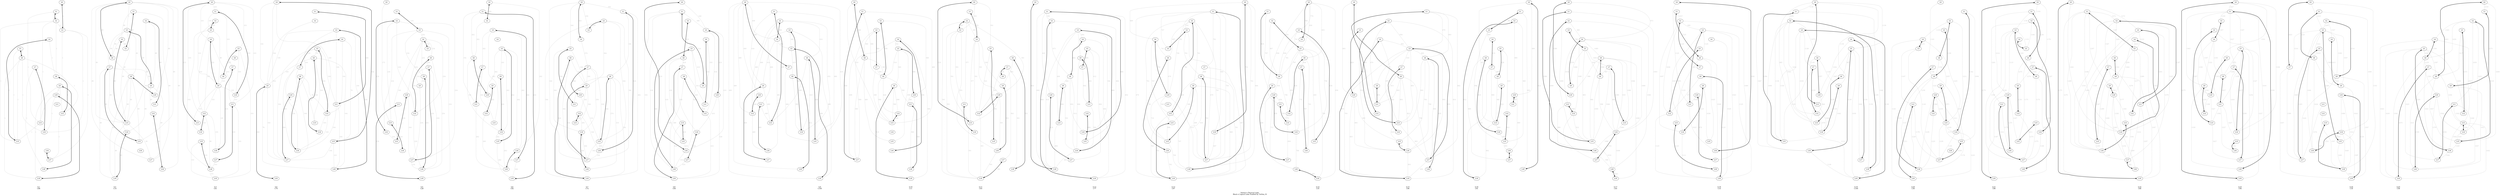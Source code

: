 //Archivo que contiene las directivas dot para grafo
//Comand: dot -Tpdf graph.dot -o graph.pdf
digraph G {
rank=same;
ranksep=equally;
nodesep=equally;
label= "\nDotted = Physical Links \nBlack = Logical Links Enabled by TotSim_01"
//Current k=1
0.1 -> 1.1 [style="invis"];
1.1 -> 2.1 [style="invis"];
2.1 -> 3.1 [style="invis"];
3.1 -> 4.1 [style="invis"];
4.1 -> 5.1 [style="invis"];
5.1 -> 6.1 [style="invis"];
6.1 -> 7.1 [style="invis"];
7.1 -> 8.1 [style="invis"];
8.1 -> 9.1 [style="invis"];
9.1 -> 10.1 [style="invis"];
10.1 -> 11.1 [style="invis"];
11.1 -> 12.1 [style="invis"];
12.1 -> 13.1 [style="invis"];
13.1 -> 14.1 [style="invis"];
14.1 -> 15.1 [style="invis"];
15.1 -> 16.1 [style="invis"];
16.1 -> 17.1 [style="invis"];
17.1 -> 18.1 [style="invis"];
18.1 -> 19.1 [style="invis"];
19.1 -> 20.1 [style="invis"];
0.1 [label=L0];
1.1 [label=L1];
2.1 [label=L2];
3.1 [label=L3];
4.1 [label=L4];
5.1 [label=L5];
6.1 [label=L6];
7.1 [label=L7];
8.1 [label=L8];
9.1 [label=L9];
10.1 [label=L10];
11.1 [label=L11];
12.1 [label=L12];
13.1 [label=L13];
14.1 [label=L14];
15.1 [label=L15];
16.1 [label=L16];
17.1 [label=L17];
18.1 [label=L18];
19.1 [label=L19];
20.1 [shape=none,fontsize=14,label="k:1\nt:88"];
0.1 -> 3.1 [dir=both,color=black,fontcolor=grey,label=1,penwidth=2];
1.1 -> 2.1 [dir=both,color=black,fontcolor=grey,label=1,penwidth=2];
1.1 -> 13.1 [style="dotted",dir=both,arrowhead=none,arrowtail=none,fontcolor=grey,label=1];
2.1 -> 3.1 [style="dotted",dir=both,arrowhead=none,arrowtail=none,fontcolor=grey,label=1];
2.1 -> 8.1 [style="dotted",dir=both,arrowhead=none,arrowtail=none,fontcolor=grey,label=1];
2.1 -> 13.1 [style="dotted",dir=both,arrowhead=none,arrowtail=none,fontcolor=grey,label=1];
2.1 -> 15.1 [style="dotted",dir=both,arrowhead=none,arrowtail=none,fontcolor=grey,label=1];
3.1 -> 9.1 [style="dotted",dir=both,arrowhead=none,arrowtail=none,fontcolor=grey,label=1];
3.1 -> 14.1 [style="dotted",dir=both,arrowhead=none,arrowtail=none,fontcolor=grey,label=1];
3.1 -> 17.1 [style="dotted",dir=both,arrowhead=none,arrowtail=none,fontcolor=grey,label=1];
4.1 -> 8.1 [style="dotted",dir=both,arrowhead=none,arrowtail=none,fontcolor=grey,label=1];
4.1 -> 15.1 [dir=both,color=black,fontcolor=grey,label=1,penwidth=2];
5.1 -> 6.1 [dir=both,color=black,fontcolor=grey,label=1,penwidth=2];
5.1 -> 15.1 [style="dotted",dir=both,arrowhead=none,arrowtail=none,fontcolor=grey,label=1];
6.1 -> 12.1 [style="dotted",dir=both,arrowhead=none,arrowtail=none,fontcolor=grey,label=1];
6.1 -> 14.1 [style="dotted",dir=both,arrowhead=none,arrowtail=none,fontcolor=grey,label=1];
6.1 -> 15.1 [style="dotted",dir=both,arrowhead=none,arrowtail=none,fontcolor=grey,label=1];
6.1 -> 19.1 [style="dotted",dir=both,arrowhead=none,arrowtail=none,fontcolor=grey,label=1];
7.1 -> 14.1 [dir=both,color=black,fontcolor=grey,label=1,penwidth=2];
7.1 -> 18.1 [style="dotted",dir=both,arrowhead=none,arrowtail=none,fontcolor=grey,label=1];
8.1 -> 12.1 [dir=both,color=black,fontcolor=grey,label=1,penwidth=2];
9.1 -> 10.1 [style="dotted",dir=both,arrowhead=none,arrowtail=none,fontcolor=grey,label=1];
9.1 -> 12.1 [style="dotted",dir=both,arrowhead=none,arrowtail=none,fontcolor=grey,label=1];
9.1 -> 18.1 [dir=both,color=black,fontcolor=grey,label=1,penwidth=2];
9.1 -> 19.1 [style="dotted",dir=both,arrowhead=none,arrowtail=none,fontcolor=grey,label=1];
10.1 -> 13.1 [style="dotted",dir=both,arrowhead=none,arrowtail=none,fontcolor=grey,label=1];
10.1 -> 14.1 [style="dotted",dir=both,arrowhead=none,arrowtail=none,fontcolor=grey,label=1];
10.1 -> 19.1 [dir=both,color=black,fontcolor=grey,label=1,penwidth=2];
12.1 -> 17.1 [style="dotted",dir=both,arrowhead=none,arrowtail=none,fontcolor=grey,label=1];
13.1 -> 15.1 [style="dotted",dir=both,arrowhead=none,arrowtail=none,fontcolor=grey,label=1];
16.1 -> 17.1 [dir=both,color=black,fontcolor=grey,label=1,penwidth=2];

//Current k=2
0.2 -> 1.2 [style="invis"];
1.2 -> 2.2 [style="invis"];
2.2 -> 3.2 [style="invis"];
3.2 -> 4.2 [style="invis"];
4.2 -> 5.2 [style="invis"];
5.2 -> 6.2 [style="invis"];
6.2 -> 7.2 [style="invis"];
7.2 -> 8.2 [style="invis"];
8.2 -> 9.2 [style="invis"];
9.2 -> 10.2 [style="invis"];
10.2 -> 11.2 [style="invis"];
11.2 -> 12.2 [style="invis"];
12.2 -> 13.2 [style="invis"];
13.2 -> 14.2 [style="invis"];
14.2 -> 15.2 [style="invis"];
15.2 -> 16.2 [style="invis"];
16.2 -> 17.2 [style="invis"];
17.2 -> 18.2 [style="invis"];
18.2 -> 19.2 [style="invis"];
19.2 -> 20.2 [style="invis"];
0.2 [label=L0];
1.2 [label=L1];
2.2 [label=L2];
3.2 [label=L3];
4.2 [label=L4];
5.2 [label=L5];
6.2 [label=L6];
7.2 [label=L7];
8.2 [label=L8];
9.2 [label=L9];
10.2 [label=L10];
11.2 [label=L11];
12.2 [label=L12];
13.2 [label=L13];
14.2 [label=L14];
15.2 [label=L15];
16.2 [label=L16];
17.2 [label=L17];
18.2 [label=L18];
19.2 [label=L19];
20.2 [shape=none,fontsize=14,label="k:2\nt:14"];
0.2 -> 3.2 [style="dotted",dir=both,arrowhead=none,arrowtail=none,fontcolor=grey,label=1];
0.2 -> 6.2 [dir=both,color=black,fontcolor=grey,label=89,penwidth=2];
0.2 -> 10.2 [style="dotted",dir=both,arrowhead=none,arrowtail=none,fontcolor=grey,label=89];
0.2 -> 13.2 [style="dotted",dir=both,arrowhead=none,arrowtail=none,fontcolor=grey,label=89];
0.2 -> 15.2 [style="dotted",dir=both,arrowhead=none,arrowtail=none,fontcolor=grey,label=89];
0.2 -> 17.2 [style="dotted",dir=both,arrowhead=none,arrowtail=none,fontcolor=grey,label=89];
0.2 -> 18.2 [style="dotted",dir=both,arrowhead=none,arrowtail=none,fontcolor=grey,label=89];
1.2 -> 4.2 [style="dotted",dir=both,arrowhead=none,arrowtail=none,fontcolor=grey,label=89];
1.2 -> 5.2 [dir=both,color=black,fontcolor=grey,label=89,penwidth=2];
1.2 -> 17.2 [style="dotted",dir=both,arrowhead=none,arrowtail=none,fontcolor=grey,label=89];
2.2 -> 9.2 [style="dotted",dir=both,arrowhead=none,arrowtail=none,fontcolor=grey,label=89];
2.2 -> 11.2 [dir=both,color=black,fontcolor=grey,label=89,penwidth=2];
2.2 -> 13.2 [style="dotted",dir=both,arrowhead=none,arrowtail=none,fontcolor=grey,label=89];
3.2 -> 6.2 [style="dotted",dir=both,arrowhead=none,arrowtail=none,fontcolor=grey,label=89];
3.2 -> 7.2 [style="dotted",dir=both,arrowhead=none,arrowtail=none,fontcolor=grey,label=89];
3.2 -> 8.2 [style="dotted",dir=both,arrowhead=none,arrowtail=none,fontcolor=grey,label=89];
3.2 -> 9.2 [dir=both,color=black,fontcolor=grey,label=89,penwidth=2];
3.2 -> 13.2 [style="dotted",dir=both,arrowhead=none,arrowtail=none,fontcolor=grey,label=89];
4.2 -> 5.2 [style="dotted",dir=both,arrowhead=none,arrowtail=none,fontcolor=grey,label=89];
4.2 -> 6.2 [style="dotted",dir=both,arrowhead=none,arrowtail=none,fontcolor=grey,label=89];
4.2 -> 13.2 [dir=both,color=black,fontcolor=grey,label=89,penwidth=2];
6.2 -> 8.2 [style="dotted",dir=both,arrowhead=none,arrowtail=none,fontcolor=grey,label=89];
7.2 -> 9.2 [style="dotted",dir=both,arrowhead=none,arrowtail=none,fontcolor=grey,label=89];
7.2 -> 13.2 [style="dotted",dir=both,arrowhead=none,arrowtail=none,fontcolor=grey,label=89];
7.2 -> 15.2 [dir=both,color=black,fontcolor=grey,label=89,penwidth=2];
7.2 -> 19.2 [style="dotted",dir=both,arrowhead=none,arrowtail=none,fontcolor=grey,label=89];
8.2 -> 10.2 [dir=both,color=black,fontcolor=grey,label=89,penwidth=2];
8.2 -> 13.2 [style="dotted",dir=both,arrowhead=none,arrowtail=none,fontcolor=grey,label=89];
8.2 -> 14.2 [style="dotted",dir=both,arrowhead=none,arrowtail=none,fontcolor=grey,label=89];
8.2 -> 15.2 [style="dotted",dir=both,arrowhead=none,arrowtail=none,fontcolor=grey,label=89];
8.2 -> 19.2 [style="dotted",dir=both,arrowhead=none,arrowtail=none,fontcolor=grey,label=89];
9.2 -> 12.2 [style="dotted",dir=both,arrowhead=none,arrowtail=none,fontcolor=grey,label=89];
9.2 -> 14.2 [style="dotted",dir=both,arrowhead=none,arrowtail=none,fontcolor=grey,label=89];
9.2 -> 17.2 [style="dotted",dir=both,arrowhead=none,arrowtail=none,fontcolor=grey,label=89];
12.2 -> 18.2 [dir=both,color=black,fontcolor=grey,label=89,penwidth=2];
13.2 -> 17.2 [style="dotted",dir=both,arrowhead=none,arrowtail=none,fontcolor=grey,label=89];
13.2 -> 19.2 [style="dotted",dir=both,arrowhead=none,arrowtail=none,fontcolor=grey,label=89];
14.2 -> 19.2 [dir=both,color=black,fontcolor=grey,label=89,penwidth=2];

//Current k=3
0.3 -> 1.3 [style="invis"];
1.3 -> 2.3 [style="invis"];
2.3 -> 3.3 [style="invis"];
3.3 -> 4.3 [style="invis"];
4.3 -> 5.3 [style="invis"];
5.3 -> 6.3 [style="invis"];
6.3 -> 7.3 [style="invis"];
7.3 -> 8.3 [style="invis"];
8.3 -> 9.3 [style="invis"];
9.3 -> 10.3 [style="invis"];
10.3 -> 11.3 [style="invis"];
11.3 -> 12.3 [style="invis"];
12.3 -> 13.3 [style="invis"];
13.3 -> 14.3 [style="invis"];
14.3 -> 15.3 [style="invis"];
15.3 -> 16.3 [style="invis"];
16.3 -> 17.3 [style="invis"];
17.3 -> 18.3 [style="invis"];
18.3 -> 19.3 [style="invis"];
19.3 -> 20.3 [style="invis"];
0.3 [label=L0];
1.3 [label=L1];
2.3 [label=L2];
3.3 [label=L3];
4.3 [label=L4];
5.3 [label=L5];
6.3 [label=L6];
7.3 [label=L7];
8.3 [label=L8];
9.3 [label=L9];
10.3 [label=L10];
11.3 [label=L11];
12.3 [label=L12];
13.3 [label=L13];
14.3 [label=L14];
15.3 [label=L15];
16.3 [label=L16];
17.3 [label=L17];
18.3 [label=L18];
19.3 [label=L19];
20.3 [shape=none,fontsize=14,label="k:3\nt:61"];
0.3 -> 1.3 [style="dotted",dir=both,arrowhead=none,arrowtail=none,fontcolor=grey,label=103];
0.3 -> 4.3 [style="dotted",dir=both,arrowhead=none,arrowtail=none,fontcolor=grey,label=103];
0.3 -> 5.3 [style="dotted",dir=both,arrowhead=none,arrowtail=none,fontcolor=grey,label=103];
0.3 -> 11.3 [style="dotted",dir=both,arrowhead=none,arrowtail=none,fontcolor=grey,label=103];
0.3 -> 12.3 [style="dotted",dir=both,arrowhead=none,arrowtail=none,fontcolor=grey,label=103];
0.3 -> 13.3 [dir=both,color=black,fontcolor=grey,label=103,penwidth=2];
1.3 -> 3.3 [style="dotted",dir=both,arrowhead=none,arrowtail=none,fontcolor=grey,label=103];
1.3 -> 7.3 [style="dotted",dir=both,arrowhead=none,arrowtail=none,fontcolor=grey,label=103];
1.3 -> 10.3 [dir=both,color=black,fontcolor=grey,label=103,penwidth=2];
2.3 -> 3.3 [dir=both,color=black,fontcolor=grey,label=103,penwidth=2];
2.3 -> 9.3 [style="dotted",dir=both,arrowhead=none,arrowtail=none,fontcolor=grey,label=103];
3.3 -> 9.3 [style="dotted",dir=both,arrowhead=none,arrowtail=none,fontcolor=grey,label=89];
3.3 -> 12.3 [style="dotted",dir=both,arrowhead=none,arrowtail=none,fontcolor=grey,label=103];
3.3 -> 18.3 [style="dotted",dir=both,arrowhead=none,arrowtail=none,fontcolor=grey,label=103];
4.3 -> 9.3 [dir=both,color=black,fontcolor=grey,label=103,penwidth=2];
4.3 -> 11.3 [style="dotted",dir=both,arrowhead=none,arrowtail=none,fontcolor=grey,label=103];
4.3 -> 12.3 [style="dotted",dir=both,arrowhead=none,arrowtail=none,fontcolor=grey,label=103];
5.3 -> 8.3 [dir=both,color=black,fontcolor=grey,label=103,penwidth=2];
5.3 -> 10.3 [style="dotted",dir=both,arrowhead=none,arrowtail=none,fontcolor=grey,label=103];
5.3 -> 19.3 [style="dotted",dir=both,arrowhead=none,arrowtail=none,fontcolor=grey,label=103];
7.3 -> 16.3 [dir=both,color=black,fontcolor=grey,label=103,penwidth=2];
8.3 -> 9.3 [style="dotted",dir=both,arrowhead=none,arrowtail=none,fontcolor=grey,label=103];
9.3 -> 10.3 [style="dotted",dir=both,arrowhead=none,arrowtail=none,fontcolor=grey,label=103];
9.3 -> 12.3 [style="dotted",dir=both,arrowhead=none,arrowtail=none,fontcolor=grey,label=103];
9.3 -> 14.3 [style="dotted",dir=both,arrowhead=none,arrowtail=none,fontcolor=grey,label=103];
9.3 -> 16.3 [style="dotted",dir=both,arrowhead=none,arrowtail=none,fontcolor=grey,label=103];
10.3 -> 11.3 [style="dotted",dir=both,arrowhead=none,arrowtail=none,fontcolor=grey,label=103];
11.3 -> 17.3 [dir=both,color=black,fontcolor=grey,label=103,penwidth=2];
11.3 -> 19.3 [style="dotted",dir=both,arrowhead=none,arrowtail=none,fontcolor=grey,label=103];
12.3 -> 14.3 [dir=both,color=black,fontcolor=grey,label=103,penwidth=2];
12.3 -> 16.3 [style="dotted",dir=both,arrowhead=none,arrowtail=none,fontcolor=grey,label=103];
12.3 -> 18.3 [style="dotted",dir=both,arrowhead=none,arrowtail=none,fontcolor=grey,label=89];
15.3 -> 18.3 [dir=both,color=black,fontcolor=grey,label=103,penwidth=2];
15.3 -> 19.3 [style="dotted",dir=both,arrowhead=none,arrowtail=none,fontcolor=grey,label=103];
17.3 -> 18.3 [style="dotted",dir=both,arrowhead=none,arrowtail=none,fontcolor=grey,label=103];
18.3 -> 19.3 [style="dotted",dir=both,arrowhead=none,arrowtail=none,fontcolor=grey,label=103];

//Current k=4
0.4 -> 1.4 [style="invis"];
1.4 -> 2.4 [style="invis"];
2.4 -> 3.4 [style="invis"];
3.4 -> 4.4 [style="invis"];
4.4 -> 5.4 [style="invis"];
5.4 -> 6.4 [style="invis"];
6.4 -> 7.4 [style="invis"];
7.4 -> 8.4 [style="invis"];
8.4 -> 9.4 [style="invis"];
9.4 -> 10.4 [style="invis"];
10.4 -> 11.4 [style="invis"];
11.4 -> 12.4 [style="invis"];
12.4 -> 13.4 [style="invis"];
13.4 -> 14.4 [style="invis"];
14.4 -> 15.4 [style="invis"];
15.4 -> 16.4 [style="invis"];
16.4 -> 17.4 [style="invis"];
17.4 -> 18.4 [style="invis"];
18.4 -> 19.4 [style="invis"];
19.4 -> 20.4 [style="invis"];
0.4 [label=L0];
1.4 [label=L1];
2.4 [label=L2];
3.4 [label=L3];
4.4 [label=L4];
5.4 [label=L5];
6.4 [label=L6];
7.4 [label=L7];
8.4 [label=L8];
9.4 [label=L9];
10.4 [label=L10];
11.4 [label=L11];
12.4 [label=L12];
13.4 [label=L13];
14.4 [label=L14];
15.4 [label=L15];
16.4 [label=L16];
17.4 [label=L17];
18.4 [label=L18];
19.4 [label=L19];
20.4 [shape=none,fontsize=14,label="k:4\nt:70"];
0.4 -> 9.4 [style="dotted",dir=both,arrowhead=none,arrowtail=none,fontcolor=grey,label=164];
0.4 -> 12.4 [style="dotted",dir=both,arrowhead=none,arrowtail=none,fontcolor=grey,label=164];
0.4 -> 15.4 [dir=both,color=black,fontcolor=grey,label=164,penwidth=2];
0.4 -> 17.4 [style="dotted",dir=both,arrowhead=none,arrowtail=none,fontcolor=grey,label=164];
1.4 -> 11.4 [dir=both,color=black,fontcolor=grey,label=164,penwidth=2];
2.4 -> 9.4 [style="dotted",dir=both,arrowhead=none,arrowtail=none,fontcolor=grey,label=164];
3.4 -> 9.4 [style="dotted",dir=both,arrowhead=none,arrowtail=none,fontcolor=grey,label=150];
3.4 -> 10.4 [style="dotted",dir=both,arrowhead=none,arrowtail=none,fontcolor=grey,label=164];
3.4 -> 11.4 [style="dotted",dir=both,arrowhead=none,arrowtail=none,fontcolor=grey,label=164];
3.4 -> 15.4 [style="dotted",dir=both,arrowhead=none,arrowtail=none,fontcolor=grey,label=164];
3.4 -> 18.4 [dir=both,color=black,fontcolor=grey,label=164,penwidth=2];
4.4 -> 7.4 [dir=both,color=black,fontcolor=grey,label=164,penwidth=2];
4.4 -> 12.4 [style="dotted",dir=both,arrowhead=none,arrowtail=none,fontcolor=grey,label=164];
4.4 -> 15.4 [style="dotted",dir=both,arrowhead=none,arrowtail=none,fontcolor=grey,label=76];
5.4 -> 6.4 [style="dotted",dir=both,arrowhead=none,arrowtail=none,fontcolor=grey,label=76];
5.4 -> 11.4 [style="dotted",dir=both,arrowhead=none,arrowtail=none,fontcolor=grey,label=164];
5.4 -> 12.4 [dir=both,color=black,fontcolor=grey,label=164,penwidth=2];
5.4 -> 16.4 [style="dotted",dir=both,arrowhead=none,arrowtail=none,fontcolor=grey,label=164];
5.4 -> 17.4 [style="dotted",dir=both,arrowhead=none,arrowtail=none,fontcolor=grey,label=164];
6.4 -> 9.4 [style="dotted",dir=both,arrowhead=none,arrowtail=none,fontcolor=grey,label=164];
6.4 -> 13.4 [style="dotted",dir=both,arrowhead=none,arrowtail=none,fontcolor=grey,label=164];
6.4 -> 14.4 [dir=both,color=black,fontcolor=grey,label=164,penwidth=2];
6.4 -> 18.4 [style="dotted",dir=both,arrowhead=none,arrowtail=none,fontcolor=grey,label=164];
7.4 -> 16.4 [style="dotted",dir=both,arrowhead=none,arrowtail=none,fontcolor=grey,label=103];
7.4 -> 17.4 [style="dotted",dir=both,arrowhead=none,arrowtail=none,fontcolor=grey,label=164];
8.4 -> 12.4 [style="dotted",dir=both,arrowhead=none,arrowtail=none,fontcolor=grey,label=76];
8.4 -> 13.4 [style="dotted",dir=both,arrowhead=none,arrowtail=none,fontcolor=grey,label=164];
8.4 -> 16.4 [dir=both,color=black,fontcolor=grey,label=164,penwidth=2];
9.4 -> 17.4 [style="dotted",dir=both,arrowhead=none,arrowtail=none,fontcolor=grey,label=164];
9.4 -> 18.4 [style="dotted",dir=both,arrowhead=none,arrowtail=none,fontcolor=grey,label=76];
9.4 -> 19.4 [dir=both,color=black,fontcolor=grey,label=164,penwidth=2];
10.4 -> 17.4 [dir=both,color=black,fontcolor=grey,label=164,penwidth=2];
11.4 -> 16.4 [style="dotted",dir=both,arrowhead=none,arrowtail=none,fontcolor=grey,label=164];
11.4 -> 18.4 [style="dotted",dir=both,arrowhead=none,arrowtail=none,fontcolor=grey,label=164];
12.4 -> 14.4 [style="dotted",dir=both,arrowhead=none,arrowtail=none,fontcolor=grey,label=103];
12.4 -> 16.4 [style="dotted",dir=both,arrowhead=none,arrowtail=none,fontcolor=grey,label=164];
15.4 -> 17.4 [style="dotted",dir=both,arrowhead=none,arrowtail=none,fontcolor=grey,label=164];
15.4 -> 18.4 [style="dotted",dir=both,arrowhead=none,arrowtail=none,fontcolor=grey,label=103];

//Current k=5
0.5 -> 1.5 [style="invis"];
1.5 -> 2.5 [style="invis"];
2.5 -> 3.5 [style="invis"];
3.5 -> 4.5 [style="invis"];
4.5 -> 5.5 [style="invis"];
5.5 -> 6.5 [style="invis"];
6.5 -> 7.5 [style="invis"];
7.5 -> 8.5 [style="invis"];
8.5 -> 9.5 [style="invis"];
9.5 -> 10.5 [style="invis"];
10.5 -> 11.5 [style="invis"];
11.5 -> 12.5 [style="invis"];
12.5 -> 13.5 [style="invis"];
13.5 -> 14.5 [style="invis"];
14.5 -> 15.5 [style="invis"];
15.5 -> 16.5 [style="invis"];
16.5 -> 17.5 [style="invis"];
17.5 -> 18.5 [style="invis"];
18.5 -> 19.5 [style="invis"];
19.5 -> 20.5 [style="invis"];
0.5 [label=L0];
1.5 [label=L1];
2.5 [label=L2];
3.5 [label=L3];
4.5 [label=L4];
5.5 [label=L5];
6.5 [label=L6];
7.5 [label=L7];
8.5 [label=L8];
9.5 [label=L9];
10.5 [label=L10];
11.5 [label=L11];
12.5 [label=L12];
13.5 [label=L13];
14.5 [label=L14];
15.5 [label=L15];
16.5 [label=L16];
17.5 [label=L17];
18.5 [label=L18];
19.5 [label=L19];
20.5 [shape=none,fontsize=14,label="k:5\nt:28"];
0.5 -> 13.5 [style="dotted",dir=both,arrowhead=none,arrowtail=none,fontcolor=grey,label=173];
1.5 -> 3.5 [dir=both,color=black,fontcolor=grey,label=234,penwidth=2];
2.5 -> 12.5 [style="dotted",dir=both,arrowhead=none,arrowtail=none,fontcolor=grey,label=234];
2.5 -> 13.5 [style="dotted",dir=both,arrowhead=none,arrowtail=none,fontcolor=grey,label=234];
2.5 -> 14.5 [dir=both,color=black,fontcolor=grey,label=234,penwidth=2];
2.5 -> 17.5 [style="dotted",dir=both,arrowhead=none,arrowtail=none,fontcolor=grey,label=234];
3.5 -> 4.5 [style="dotted",dir=both,arrowhead=none,arrowtail=none,fontcolor=grey,label=234];
3.5 -> 8.5 [style="dotted",dir=both,arrowhead=none,arrowtail=none,fontcolor=grey,label=234];
3.5 -> 14.5 [style="dotted",dir=both,arrowhead=none,arrowtail=none,fontcolor=grey,label=234];
3.5 -> 19.5 [style="dotted",dir=both,arrowhead=none,arrowtail=none,fontcolor=grey,label=234];
4.5 -> 5.5 [dir=both,color=black,fontcolor=grey,label=234,penwidth=2];
4.5 -> 6.5 [style="dotted",dir=both,arrowhead=none,arrowtail=none,fontcolor=grey,label=234];
4.5 -> 8.5 [style="dotted",dir=both,arrowhead=none,arrowtail=none,fontcolor=grey,label=234];
4.5 -> 10.5 [style="dotted",dir=both,arrowhead=none,arrowtail=none,fontcolor=grey,label=234];
4.5 -> 12.5 [style="dotted",dir=both,arrowhead=none,arrowtail=none,fontcolor=grey,label=234];
4.5 -> 15.5 [style="dotted",dir=both,arrowhead=none,arrowtail=none,fontcolor=grey,label=146];
6.5 -> 7.5 [style="dotted",dir=both,arrowhead=none,arrowtail=none,fontcolor=grey,label=234];
6.5 -> 12.5 [dir=both,color=black,fontcolor=grey,label=234,penwidth=2];
6.5 -> 18.5 [style="dotted",dir=both,arrowhead=none,arrowtail=none,fontcolor=grey,label=234];
7.5 -> 9.5 [style="dotted",dir=both,arrowhead=none,arrowtail=none,fontcolor=grey,label=234];
7.5 -> 17.5 [dir=both,color=black,fontcolor=grey,label=234,penwidth=2];
7.5 -> 18.5 [style="dotted",dir=both,arrowhead=none,arrowtail=none,fontcolor=grey,label=234];
8.5 -> 9.5 [style="dotted",dir=both,arrowhead=none,arrowtail=none,fontcolor=grey,label=234];
8.5 -> 18.5 [dir=both,color=black,fontcolor=grey,label=234,penwidth=2];
9.5 -> 17.5 [style="dotted",dir=both,arrowhead=none,arrowtail=none,fontcolor=grey,label=234];
10.5 -> 15.5 [dir=both,color=black,fontcolor=grey,label=234,penwidth=2];
10.5 -> 17.5 [style="dotted",dir=both,arrowhead=none,arrowtail=none,fontcolor=grey,label=164];
11.5 -> 19.5 [dir=both,color=black,fontcolor=grey,label=234,penwidth=2];
12.5 -> 18.5 [style="dotted",dir=both,arrowhead=none,arrowtail=none,fontcolor=grey,label=220];
13.5 -> 16.5 [dir=both,color=black,fontcolor=grey,label=234,penwidth=2];
14.5 -> 15.5 [style="dotted",dir=both,arrowhead=none,arrowtail=none,fontcolor=grey,label=234];
17.5 -> 18.5 [style="dotted",dir=both,arrowhead=none,arrowtail=none,fontcolor=grey,label=234];

//Current k=6
0.6 -> 1.6 [style="invis"];
1.6 -> 2.6 [style="invis"];
2.6 -> 3.6 [style="invis"];
3.6 -> 4.6 [style="invis"];
4.6 -> 5.6 [style="invis"];
5.6 -> 6.6 [style="invis"];
6.6 -> 7.6 [style="invis"];
7.6 -> 8.6 [style="invis"];
8.6 -> 9.6 [style="invis"];
9.6 -> 10.6 [style="invis"];
10.6 -> 11.6 [style="invis"];
11.6 -> 12.6 [style="invis"];
12.6 -> 13.6 [style="invis"];
13.6 -> 14.6 [style="invis"];
14.6 -> 15.6 [style="invis"];
15.6 -> 16.6 [style="invis"];
16.6 -> 17.6 [style="invis"];
17.6 -> 18.6 [style="invis"];
18.6 -> 19.6 [style="invis"];
19.6 -> 20.6 [style="invis"];
0.6 [label=L0];
1.6 [label=L1];
2.6 [label=L2];
3.6 [label=L3];
4.6 [label=L4];
5.6 [label=L5];
6.6 [label=L6];
7.6 [label=L7];
8.6 [label=L8];
9.6 [label=L9];
10.6 [label=L10];
11.6 [label=L11];
12.6 [label=L12];
13.6 [label=L13];
14.6 [label=L14];
15.6 [label=L15];
16.6 [label=L16];
17.6 [label=L17];
18.6 [label=L18];
19.6 [label=L19];
20.6 [shape=none,fontsize=14,label="k:6\nt:82"];
0.6 -> 2.6 [dir=both,color=black,fontcolor=grey,label=262,penwidth=2];
0.6 -> 16.6 [style="dotted",dir=both,arrowhead=none,arrowtail=none,fontcolor=grey,label=262];
1.6 -> 6.6 [style="dotted",dir=both,arrowhead=none,arrowtail=none,fontcolor=grey,label=262];
1.6 -> 11.6 [style="dotted",dir=both,arrowhead=none,arrowtail=none,fontcolor=grey,label=192];
1.6 -> 19.6 [dir=both,color=black,fontcolor=grey,label=262,penwidth=2];
2.6 -> 6.6 [style="dotted",dir=both,arrowhead=none,arrowtail=none,fontcolor=grey,label=262];
3.6 -> 7.6 [style="dotted",dir=both,arrowhead=none,arrowtail=none,fontcolor=grey,label=262];
3.6 -> 13.6 [style="dotted",dir=both,arrowhead=none,arrowtail=none,fontcolor=grey,label=262];
3.6 -> 16.6 [style="dotted",dir=both,arrowhead=none,arrowtail=none,fontcolor=grey,label=262];
3.6 -> 17.6 [dir=both,color=black,fontcolor=grey,label=262,penwidth=2];
5.6 -> 8.6 [style="dotted",dir=both,arrowhead=none,arrowtail=none,fontcolor=grey,label=201];
5.6 -> 10.6 [style="dotted",dir=both,arrowhead=none,arrowtail=none,fontcolor=grey,label=262];
5.6 -> 14.6 [style="dotted",dir=both,arrowhead=none,arrowtail=none,fontcolor=grey,label=262];
5.6 -> 15.6 [dir=both,color=black,fontcolor=grey,label=262,penwidth=2];
5.6 -> 16.6 [style="dotted",dir=both,arrowhead=none,arrowtail=none,fontcolor=grey,label=262];
6.6 -> 10.6 [dir=both,color=black,fontcolor=grey,label=262,penwidth=2];
6.6 -> 14.6 [style="dotted",dir=both,arrowhead=none,arrowtail=none,fontcolor=grey,label=192];
7.6 -> 11.6 [dir=both,color=black,fontcolor=grey,label=262,penwidth=2];
7.6 -> 13.6 [style="dotted",dir=both,arrowhead=none,arrowtail=none,fontcolor=grey,label=262];
8.6 -> 14.6 [dir=both,color=black,fontcolor=grey,label=262,penwidth=2];
9.6 -> 12.6 [dir=both,color=black,fontcolor=grey,label=262,penwidth=2];
11.6 -> 18.6 [style="dotted",dir=both,arrowhead=none,arrowtail=none,fontcolor=grey,label=262];
12.6 -> 18.6 [style="dotted",dir=both,arrowhead=none,arrowtail=none,fontcolor=grey,label=248];
14.6 -> 15.6 [style="dotted",dir=both,arrowhead=none,arrowtail=none,fontcolor=grey,label=262];
14.6 -> 18.6 [style="dotted",dir=both,arrowhead=none,arrowtail=none,fontcolor=grey,label=262];
15.6 -> 19.6 [style="dotted",dir=both,arrowhead=none,arrowtail=none,fontcolor=grey,label=262];
16.6 -> 18.6 [dir=both,color=black,fontcolor=grey,label=262,penwidth=2];
17.6 -> 19.6 [style="dotted",dir=both,arrowhead=none,arrowtail=none,fontcolor=grey,label=262];

//Current k=7
0.7 -> 1.7 [style="invis"];
1.7 -> 2.7 [style="invis"];
2.7 -> 3.7 [style="invis"];
3.7 -> 4.7 [style="invis"];
4.7 -> 5.7 [style="invis"];
5.7 -> 6.7 [style="invis"];
6.7 -> 7.7 [style="invis"];
7.7 -> 8.7 [style="invis"];
8.7 -> 9.7 [style="invis"];
9.7 -> 10.7 [style="invis"];
10.7 -> 11.7 [style="invis"];
11.7 -> 12.7 [style="invis"];
12.7 -> 13.7 [style="invis"];
13.7 -> 14.7 [style="invis"];
14.7 -> 15.7 [style="invis"];
15.7 -> 16.7 [style="invis"];
16.7 -> 17.7 [style="invis"];
17.7 -> 18.7 [style="invis"];
18.7 -> 19.7 [style="invis"];
19.7 -> 20.7 [style="invis"];
0.7 [label=L0];
1.7 [label=L1];
2.7 [label=L2];
3.7 [label=L3];
4.7 [label=L4];
5.7 [label=L5];
6.7 [label=L6];
7.7 [label=L7];
8.7 [label=L8];
9.7 [label=L9];
10.7 [label=L10];
11.7 [label=L11];
12.7 [label=L12];
13.7 [label=L13];
14.7 [label=L14];
15.7 [label=L15];
16.7 [label=L16];
17.7 [label=L17];
18.7 [label=L18];
19.7 [label=L19];
20.7 [shape=none,fontsize=14,label="k:7\nt:72"];
0.7 -> 1.7 [style="dotted",dir=both,arrowhead=none,arrowtail=none,fontcolor=grey,label=344];
0.7 -> 3.7 [style="dotted",dir=both,arrowhead=none,arrowtail=none,fontcolor=grey,label=256];
0.7 -> 4.7 [dir=both,color=black,fontcolor=grey,label=344,penwidth=2];
0.7 -> 5.7 [style="dotted",dir=both,arrowhead=none,arrowtail=none,fontcolor=grey,label=344];
0.7 -> 17.7 [style="dotted",dir=both,arrowhead=none,arrowtail=none,fontcolor=grey,label=344];
1.7 -> 8.7 [style="dotted",dir=both,arrowhead=none,arrowtail=none,fontcolor=grey,label=344];
1.7 -> 16.7 [dir=both,color=black,fontcolor=grey,label=344,penwidth=2];
1.7 -> 19.7 [style="dotted",dir=both,arrowhead=none,arrowtail=none,fontcolor=grey,label=262];
2.7 -> 3.7 [dir=both,color=black,fontcolor=grey,label=283,penwidth=2];
2.7 -> 9.7 [style="dotted",dir=both,arrowhead=none,arrowtail=none,fontcolor=grey,label=344];
2.7 -> 15.7 [style="dotted",dir=both,arrowhead=none,arrowtail=none,fontcolor=grey,label=344];
2.7 -> 17.7 [style="dotted",dir=both,arrowhead=none,arrowtail=none,fontcolor=grey,label=344];
2.7 -> 19.7 [style="dotted",dir=both,arrowhead=none,arrowtail=none,fontcolor=grey,label=344];
4.7 -> 7.7 [style="dotted",dir=both,arrowhead=none,arrowtail=none,fontcolor=grey,label=274];
5.7 -> 9.7 [style="dotted",dir=both,arrowhead=none,arrowtail=none,fontcolor=grey,label=344];
5.7 -> 11.7 [dir=both,color=black,fontcolor=grey,label=344,penwidth=2];
5.7 -> 14.7 [style="dotted",dir=both,arrowhead=none,arrowtail=none,fontcolor=grey,label=344];
6.7 -> 9.7 [style="dotted",dir=both,arrowhead=none,arrowtail=none,fontcolor=grey,label=344];
6.7 -> 17.7 [style="dotted",dir=both,arrowhead=none,arrowtail=none,fontcolor=grey,label=344];
6.7 -> 19.7 [dir=both,color=black,fontcolor=grey,label=344,penwidth=2];
7.7 -> 9.7 [style="dotted",dir=both,arrowhead=none,arrowtail=none,fontcolor=grey,label=344];
7.7 -> 10.7 [dir=both,color=black,fontcolor=grey,label=344,penwidth=2];
7.7 -> 14.7 [style="dotted",dir=both,arrowhead=none,arrowtail=none,fontcolor=grey,label=256];
7.7 -> 15.7 [style="dotted",dir=both,arrowhead=none,arrowtail=none,fontcolor=grey,label=330];
8.7 -> 11.7 [style="dotted",dir=both,arrowhead=none,arrowtail=none,fontcolor=grey,label=344];
8.7 -> 15.7 [dir=both,color=black,fontcolor=grey,label=344,penwidth=2];
8.7 -> 16.7 [style="dotted",dir=both,arrowhead=none,arrowtail=none,fontcolor=grey,label=274];
8.7 -> 18.7 [style="dotted",dir=both,arrowhead=none,arrowtail=none,fontcolor=grey,label=316];
8.7 -> 19.7 [style="dotted",dir=both,arrowhead=none,arrowtail=none,fontcolor=grey,label=344];
9.7 -> 12.7 [style="dotted",dir=both,arrowhead=none,arrowtail=none,fontcolor=grey,label=262];
9.7 -> 13.7 [style="dotted",dir=both,arrowhead=none,arrowtail=none,fontcolor=grey,label=344];
9.7 -> 17.7 [dir=both,color=black,fontcolor=grey,label=344,penwidth=2];
10.7 -> 15.7 [style="dotted",dir=both,arrowhead=none,arrowtail=none,fontcolor=grey,label=316];
12.7 -> 13.7 [dir=both,color=black,fontcolor=grey,label=344,penwidth=2];
12.7 -> 14.7 [style="dotted",dir=both,arrowhead=none,arrowtail=none,fontcolor=grey,label=283];
12.7 -> 16.7 [style="dotted",dir=both,arrowhead=none,arrowtail=none,fontcolor=grey,label=344];
14.7 -> 17.7 [style="dotted",dir=both,arrowhead=none,arrowtail=none,fontcolor=grey,label=344];
14.7 -> 18.7 [dir=both,color=black,fontcolor=grey,label=344,penwidth=2];
15.7 -> 16.7 [style="dotted",dir=both,arrowhead=none,arrowtail=none,fontcolor=grey,label=344];
15.7 -> 17.7 [style="dotted",dir=both,arrowhead=none,arrowtail=none,fontcolor=grey,label=344];
16.7 -> 17.7 [style="dotted",dir=both,arrowhead=none,arrowtail=none,fontcolor=grey,label=256];

//Current k=8
0.8 -> 1.8 [style="invis"];
1.8 -> 2.8 [style="invis"];
2.8 -> 3.8 [style="invis"];
3.8 -> 4.8 [style="invis"];
4.8 -> 5.8 [style="invis"];
5.8 -> 6.8 [style="invis"];
6.8 -> 7.8 [style="invis"];
7.8 -> 8.8 [style="invis"];
8.8 -> 9.8 [style="invis"];
9.8 -> 10.8 [style="invis"];
10.8 -> 11.8 [style="invis"];
11.8 -> 12.8 [style="invis"];
12.8 -> 13.8 [style="invis"];
13.8 -> 14.8 [style="invis"];
14.8 -> 15.8 [style="invis"];
15.8 -> 16.8 [style="invis"];
16.8 -> 17.8 [style="invis"];
17.8 -> 18.8 [style="invis"];
18.8 -> 19.8 [style="invis"];
19.8 -> 20.8 [style="invis"];
0.8 [label=L0];
1.8 [label=L1];
2.8 [label=L2];
3.8 [label=L3];
4.8 [label=L4];
5.8 [label=L5];
6.8 [label=L6];
7.8 [label=L7];
8.8 [label=L8];
9.8 [label=L9];
10.8 [label=L10];
11.8 [label=L11];
12.8 [label=L12];
13.8 [label=L13];
14.8 [label=L14];
15.8 [label=L15];
16.8 [label=L16];
17.8 [label=L17];
18.8 [label=L18];
19.8 [label=L19];
20.8 [shape=none,fontsize=14,label="k:8\nt:64"];
0.8 -> 3.8 [style="dotted",dir=both,arrowhead=none,arrowtail=none,fontcolor=grey,label=328];
0.8 -> 16.8 [dir=both,color=black,fontcolor=grey,label=416,penwidth=2];
1.8 -> 3.8 [style="dotted",dir=both,arrowhead=none,arrowtail=none,fontcolor=grey,label=388];
1.8 -> 9.8 [dir=both,color=black,fontcolor=grey,label=416,penwidth=2];
1.8 -> 18.8 [style="dotted",dir=both,arrowhead=none,arrowtail=none,fontcolor=grey,label=416];
1.8 -> 19.8 [style="dotted",dir=both,arrowhead=none,arrowtail=none,fontcolor=grey,label=334];
2.8 -> 6.8 [dir=both,color=black,fontcolor=grey,label=416,penwidth=2];
3.8 -> 10.8 [dir=both,color=black,fontcolor=grey,label=416,penwidth=2];
3.8 -> 12.8 [style="dotted",dir=both,arrowhead=none,arrowtail=none,fontcolor=grey,label=416];
3.8 -> 16.8 [style="dotted",dir=both,arrowhead=none,arrowtail=none,fontcolor=grey,label=416];
4.8 -> 9.8 [style="dotted",dir=both,arrowhead=none,arrowtail=none,fontcolor=grey,label=355];
4.8 -> 11.8 [dir=both,color=black,fontcolor=grey,label=416,penwidth=2];
5.8 -> 9.8 [style="dotted",dir=both,arrowhead=none,arrowtail=none,fontcolor=grey,label=416];
5.8 -> 16.8 [style="dotted",dir=both,arrowhead=none,arrowtail=none,fontcolor=grey,label=416];
5.8 -> 18.8 [dir=both,color=black,fontcolor=grey,label=416,penwidth=2];
6.8 -> 7.8 [style="dotted",dir=both,arrowhead=none,arrowtail=none,fontcolor=grey,label=416];
6.8 -> 13.8 [style="dotted",dir=both,arrowhead=none,arrowtail=none,fontcolor=grey,label=416];
6.8 -> 15.8 [style="dotted",dir=both,arrowhead=none,arrowtail=none,fontcolor=grey,label=416];
7.8 -> 11.8 [style="dotted",dir=both,arrowhead=none,arrowtail=none,fontcolor=grey,label=334];
7.8 -> 14.8 [style="dotted",dir=both,arrowhead=none,arrowtail=none,fontcolor=grey,label=328];
7.8 -> 19.8 [dir=both,color=black,fontcolor=grey,label=416,penwidth=2];
8.8 -> 12.8 [dir=both,color=black,fontcolor=grey,label=328,penwidth=2];
8.8 -> 18.8 [style="dotted",dir=both,arrowhead=none,arrowtail=none,fontcolor=grey,label=388];
10.8 -> 14.8 [style="dotted",dir=both,arrowhead=none,arrowtail=none,fontcolor=grey,label=416];
10.8 -> 19.8 [style="dotted",dir=both,arrowhead=none,arrowtail=none,fontcolor=grey,label=328];
11.8 -> 12.8 [style="dotted",dir=both,arrowhead=none,arrowtail=none,fontcolor=grey,label=416];
12.8 -> 19.8 [style="dotted",dir=both,arrowhead=none,arrowtail=none,fontcolor=grey,label=416];
13.8 -> 15.8 [dir=both,color=black,fontcolor=grey,label=416,penwidth=2];
13.8 -> 18.8 [style="dotted",dir=both,arrowhead=none,arrowtail=none,fontcolor=grey,label=416];
14.8 -> 17.8 [dir=both,color=black,fontcolor=grey,label=416,penwidth=2];
15.8 -> 16.8 [style="dotted",dir=both,arrowhead=none,arrowtail=none,fontcolor=grey,label=416];
16.8 -> 18.8 [style="dotted",dir=both,arrowhead=none,arrowtail=none,fontcolor=grey,label=334];
17.8 -> 18.8 [style="dotted",dir=both,arrowhead=none,arrowtail=none,fontcolor=grey,label=416];

//Current k=9
0.9 -> 1.9 [style="invis"];
1.9 -> 2.9 [style="invis"];
2.9 -> 3.9 [style="invis"];
3.9 -> 4.9 [style="invis"];
4.9 -> 5.9 [style="invis"];
5.9 -> 6.9 [style="invis"];
6.9 -> 7.9 [style="invis"];
7.9 -> 8.9 [style="invis"];
8.9 -> 9.9 [style="invis"];
9.9 -> 10.9 [style="invis"];
10.9 -> 11.9 [style="invis"];
11.9 -> 12.9 [style="invis"];
12.9 -> 13.9 [style="invis"];
13.9 -> 14.9 [style="invis"];
14.9 -> 15.9 [style="invis"];
15.9 -> 16.9 [style="invis"];
16.9 -> 17.9 [style="invis"];
17.9 -> 18.9 [style="invis"];
18.9 -> 19.9 [style="invis"];
19.9 -> 20.9 [style="invis"];
0.9 [label=L0];
1.9 [label=L1];
2.9 [label=L2];
3.9 [label=L3];
4.9 [label=L4];
5.9 [label=L5];
6.9 [label=L6];
7.9 [label=L7];
8.9 [label=L8];
9.9 [label=L9];
10.9 [label=L10];
11.9 [label=L11];
12.9 [label=L12];
13.9 [label=L13];
14.9 [label=L14];
15.9 [label=L15];
16.9 [label=L16];
17.9 [label=L17];
18.9 [label=L18];
19.9 [label=L19];
20.9 [shape=none,fontsize=14,label="k:9\nt:100"];
0.9 -> 4.9 [style="dotted",dir=both,arrowhead=none,arrowtail=none,fontcolor=grey,label=408];
0.9 -> 7.9 [dir=both,color=black,fontcolor=grey,label=480,penwidth=2];
0.9 -> 10.9 [style="dotted",dir=both,arrowhead=none,arrowtail=none,fontcolor=grey,label=480];
0.9 -> 12.9 [style="dotted",dir=both,arrowhead=none,arrowtail=none,fontcolor=grey,label=480];
0.9 -> 15.9 [style="dotted",dir=both,arrowhead=none,arrowtail=none,fontcolor=grey,label=410];
0.9 -> 18.9 [style="dotted",dir=both,arrowhead=none,arrowtail=none,fontcolor=grey,label=480];
0.9 -> 19.9 [style="dotted",dir=both,arrowhead=none,arrowtail=none,fontcolor=grey,label=480];
1.9 -> 9.9 [style="dotted",dir=both,arrowhead=none,arrowtail=none,fontcolor=grey,label=416];
1.9 -> 13.9 [dir=both,color=black,fontcolor=grey,label=480,penwidth=2];
1.9 -> 15.9 [style="dotted",dir=both,arrowhead=none,arrowtail=none,fontcolor=grey,label=480];
2.9 -> 4.9 [dir=both,color=black,fontcolor=grey,label=480,penwidth=2];
2.9 -> 6.9 [style="dotted",dir=both,arrowhead=none,arrowtail=none,fontcolor=grey,label=416];
2.9 -> 11.9 [style="dotted",dir=both,arrowhead=none,arrowtail=none,fontcolor=grey,label=466];
2.9 -> 12.9 [style="dotted",dir=both,arrowhead=none,arrowtail=none,fontcolor=grey,label=480];
2.9 -> 14.9 [style="dotted",dir=both,arrowhead=none,arrowtail=none,fontcolor=grey,label=452];
3.9 -> 5.9 [style="dotted",dir=both,arrowhead=none,arrowtail=none,fontcolor=grey,label=480];
3.9 -> 11.9 [style="dotted",dir=both,arrowhead=none,arrowtail=none,fontcolor=grey,label=480];
3.9 -> 14.9 [dir=both,color=black,fontcolor=grey,label=480,penwidth=2];
3.9 -> 19.9 [style="dotted",dir=both,arrowhead=none,arrowtail=none,fontcolor=grey,label=480];
4.9 -> 5.9 [style="dotted",dir=both,arrowhead=none,arrowtail=none,fontcolor=grey,label=452];
4.9 -> 9.9 [style="dotted",dir=both,arrowhead=none,arrowtail=none,fontcolor=grey,label=419];
4.9 -> 16.9 [style="dotted",dir=both,arrowhead=none,arrowtail=none,fontcolor=grey,label=480];
5.9 -> 8.9 [style="dotted",dir=both,arrowhead=none,arrowtail=none,fontcolor=grey,label=419];
5.9 -> 19.9 [dir=both,color=black,fontcolor=grey,label=480,penwidth=2];
6.9 -> 13.9 [style="dotted",dir=both,arrowhead=none,arrowtail=none,fontcolor=grey,label=480];
6.9 -> 14.9 [style="dotted",dir=both,arrowhead=none,arrowtail=none,fontcolor=grey,label=410];
6.9 -> 15.9 [dir=both,color=black,fontcolor=grey,label=480,penwidth=2];
7.9 -> 15.9 [style="dotted",dir=both,arrowhead=none,arrowtail=none,fontcolor=grey,label=466];
8.9 -> 14.9 [style="dotted",dir=both,arrowhead=none,arrowtail=none,fontcolor=grey,label=398];
8.9 -> 18.9 [dir=both,color=black,fontcolor=grey,label=452,penwidth=2];
9.9 -> 13.9 [style="dotted",dir=both,arrowhead=none,arrowtail=none,fontcolor=grey,label=480];
9.9 -> 17.9 [dir=both,color=black,fontcolor=grey,label=408,penwidth=2];
10.9 -> 12.9 [dir=both,color=black,fontcolor=grey,label=480,penwidth=2];
11.9 -> 13.9 [style="dotted",dir=both,arrowhead=none,arrowtail=none,fontcolor=grey,label=480];
11.9 -> 16.9 [dir=both,color=black,fontcolor=grey,label=480,penwidth=2];
12.9 -> 16.9 [style="dotted",dir=both,arrowhead=none,arrowtail=none,fontcolor=grey,label=480];

//Current k=10
0.10 -> 1.10 [style="invis"];
1.10 -> 2.10 [style="invis"];
2.10 -> 3.10 [style="invis"];
3.10 -> 4.10 [style="invis"];
4.10 -> 5.10 [style="invis"];
5.10 -> 6.10 [style="invis"];
6.10 -> 7.10 [style="invis"];
7.10 -> 8.10 [style="invis"];
8.10 -> 9.10 [style="invis"];
9.10 -> 10.10 [style="invis"];
10.10 -> 11.10 [style="invis"];
11.10 -> 12.10 [style="invis"];
12.10 -> 13.10 [style="invis"];
13.10 -> 14.10 [style="invis"];
14.10 -> 15.10 [style="invis"];
15.10 -> 16.10 [style="invis"];
16.10 -> 17.10 [style="invis"];
17.10 -> 18.10 [style="invis"];
18.10 -> 19.10 [style="invis"];
19.10 -> 20.10 [style="invis"];
0.10 [label=L0];
1.10 [label=L1];
2.10 [label=L2];
3.10 [label=L3];
4.10 [label=L4];
5.10 [label=L5];
6.10 [label=L6];
7.10 [label=L7];
8.10 [label=L8];
9.10 [label=L9];
10.10 [label=L10];
11.10 [label=L11];
12.10 [label=L12];
13.10 [label=L13];
14.10 [label=L14];
15.10 [label=L15];
16.10 [label=L16];
17.10 [label=L17];
18.10 [label=L18];
19.10 [label=L19];
20.10 [shape=none,fontsize=14,label="k:10\nt:11"];
0.10 -> 6.10 [dir=both,color=black,fontcolor=grey,label=566,penwidth=2];
0.10 -> 13.10 [style="dotted",dir=both,arrowhead=none,arrowtail=none,fontcolor=grey,label=519];
1.10 -> 8.10 [style="dotted",dir=both,arrowhead=none,arrowtail=none,fontcolor=grey,label=580];
1.10 -> 13.10 [style="dotted",dir=both,arrowhead=none,arrowtail=none,fontcolor=grey,label=480];
1.10 -> 17.10 [dir=both,color=black,fontcolor=grey,label=580,penwidth=2];
2.10 -> 8.10 [dir=both,color=black,fontcolor=grey,label=580,penwidth=2];
2.10 -> 10.10 [style="dotted",dir=both,arrowhead=none,arrowtail=none,fontcolor=grey,label=580];
3.10 -> 6.10 [style="dotted",dir=both,arrowhead=none,arrowtail=none,fontcolor=grey,label=580];
3.10 -> 7.10 [dir=both,color=black,fontcolor=grey,label=580,penwidth=2];
3.10 -> 17.10 [style="dotted",dir=both,arrowhead=none,arrowtail=none,fontcolor=grey,label=498];
4.10 -> 5.10 [style="dotted",dir=both,arrowhead=none,arrowtail=none,fontcolor=grey,label=552];
4.10 -> 16.10 [dir=both,color=black,fontcolor=grey,label=580,penwidth=2];
4.10 -> 17.10 [style="dotted",dir=both,arrowhead=none,arrowtail=none,fontcolor=grey,label=580];
4.10 -> 19.10 [style="dotted",dir=both,arrowhead=none,arrowtail=none,fontcolor=grey,label=580];
5.10 -> 8.10 [style="dotted",dir=both,arrowhead=none,arrowtail=none,fontcolor=grey,label=519];
5.10 -> 9.10 [style="dotted",dir=both,arrowhead=none,arrowtail=none,fontcolor=grey,label=580];
5.10 -> 10.10 [dir=both,color=black,fontcolor=grey,label=580,penwidth=2];
5.10 -> 15.10 [style="dotted",dir=both,arrowhead=none,arrowtail=none,fontcolor=grey,label=498];
6.10 -> 8.10 [style="dotted",dir=both,arrowhead=none,arrowtail=none,fontcolor=grey,label=580];
6.10 -> 15.10 [style="dotted",dir=both,arrowhead=none,arrowtail=none,fontcolor=grey,label=480];
6.10 -> 17.10 [style="dotted",dir=both,arrowhead=none,arrowtail=none,fontcolor=grey,label=580];
7.10 -> 8.10 [style="dotted",dir=both,arrowhead=none,arrowtail=none,fontcolor=grey,label=580];
7.10 -> 13.10 [style="dotted",dir=both,arrowhead=none,arrowtail=none,fontcolor=grey,label=580];
8.10 -> 11.10 [style="dotted",dir=both,arrowhead=none,arrowtail=none,fontcolor=grey,label=580];
8.10 -> 12.10 [style="dotted",dir=both,arrowhead=none,arrowtail=none,fontcolor=grey,label=428];
8.10 -> 13.10 [style="dotted",dir=both,arrowhead=none,arrowtail=none,fontcolor=grey,label=580];
9.10 -> 12.10 [style="dotted",dir=both,arrowhead=none,arrowtail=none,fontcolor=grey,label=498];
9.10 -> 13.10 [style="dotted",dir=both,arrowhead=none,arrowtail=none,fontcolor=grey,label=580];
9.10 -> 19.10 [dir=both,color=black,fontcolor=grey,label=510,penwidth=2];
10.10 -> 11.10 [style="dotted",dir=both,arrowhead=none,arrowtail=none,fontcolor=grey,label=580];
10.10 -> 18.10 [style="dotted",dir=both,arrowhead=none,arrowtail=none,fontcolor=grey,label=580];
11.10 -> 18.10 [dir=both,color=black,fontcolor=grey,label=580,penwidth=2];
12.10 -> 13.10 [dir=both,color=black,fontcolor=grey,label=508,penwidth=2];

//Current k=11
0.11 -> 1.11 [style="invis"];
1.11 -> 2.11 [style="invis"];
2.11 -> 3.11 [style="invis"];
3.11 -> 4.11 [style="invis"];
4.11 -> 5.11 [style="invis"];
5.11 -> 6.11 [style="invis"];
6.11 -> 7.11 [style="invis"];
7.11 -> 8.11 [style="invis"];
8.11 -> 9.11 [style="invis"];
9.11 -> 10.11 [style="invis"];
10.11 -> 11.11 [style="invis"];
11.11 -> 12.11 [style="invis"];
12.11 -> 13.11 [style="invis"];
13.11 -> 14.11 [style="invis"];
14.11 -> 15.11 [style="invis"];
15.11 -> 16.11 [style="invis"];
16.11 -> 17.11 [style="invis"];
17.11 -> 18.11 [style="invis"];
18.11 -> 19.11 [style="invis"];
19.11 -> 20.11 [style="invis"];
0.11 [label=L0];
1.11 [label=L1];
2.11 [label=L2];
3.11 [label=L3];
4.11 [label=L4];
5.11 [label=L5];
6.11 [label=L6];
7.11 [label=L7];
8.11 [label=L8];
9.11 [label=L9];
10.11 [label=L10];
11.11 [label=L11];
12.11 [label=L12];
13.11 [label=L13];
14.11 [label=L14];
15.11 [label=L15];
16.11 [label=L16];
17.11 [label=L17];
18.11 [label=L18];
19.11 [label=L19];
20.11 [shape=none,fontsize=14,label="k:11\nt:93"];
0.11 -> 3.11 [style="dotted",dir=both,arrowhead=none,arrowtail=none,fontcolor=grey,label=503];
0.11 -> 5.11 [style="dotted",dir=both,arrowhead=none,arrowtail=none,fontcolor=grey,label=591];
0.11 -> 13.11 [dir=both,color=black,fontcolor=grey,label=530,penwidth=2];
1.11 -> 4.11 [dir=both,color=black,fontcolor=grey,label=591,penwidth=2];
2.11 -> 3.11 [dir=both,color=black,fontcolor=grey,label=458,penwidth=2];
2.11 -> 4.11 [style="dotted",dir=both,arrowhead=none,arrowtail=none,fontcolor=grey,label=491];
2.11 -> 10.11 [style="dotted",dir=both,arrowhead=none,arrowtail=none,fontcolor=grey,label=591];
2.11 -> 11.11 [style="dotted",dir=both,arrowhead=none,arrowtail=none,fontcolor=grey,label=577];
2.11 -> 19.11 [style="dotted",dir=both,arrowhead=none,arrowtail=none,fontcolor=grey,label=591];
3.11 -> 11.11 [style="dotted",dir=both,arrowhead=none,arrowtail=none,fontcolor=grey,label=591];
3.11 -> 13.11 [style="dotted",dir=both,arrowhead=none,arrowtail=none,fontcolor=grey,label=591];
3.11 -> 16.11 [style="dotted",dir=both,arrowhead=none,arrowtail=none,fontcolor=grey,label=591];
3.11 -> 19.11 [style="dotted",dir=both,arrowhead=none,arrowtail=none,fontcolor=grey,label=591];
4.11 -> 9.11 [style="dotted",dir=both,arrowhead=none,arrowtail=none,fontcolor=grey,label=530];
4.11 -> 10.11 [style="dotted",dir=both,arrowhead=none,arrowtail=none,fontcolor=grey,label=591];
4.11 -> 12.11 [style="dotted",dir=both,arrowhead=none,arrowtail=none,fontcolor=grey,label=591];
4.11 -> 13.11 [style="dotted",dir=both,arrowhead=none,arrowtail=none,fontcolor=grey,label=577];
5.11 -> 12.11 [style="dotted",dir=both,arrowhead=none,arrowtail=none,fontcolor=grey,label=521];
5.11 -> 15.11 [dir=both,color=black,fontcolor=grey,label=509,penwidth=2];
6.11 -> 9.11 [style="dotted",dir=both,arrowhead=none,arrowtail=none,fontcolor=grey,label=591];
6.11 -> 18.11 [dir=both,color=black,fontcolor=grey,label=591,penwidth=2];
7.11 -> 8.11 [dir=both,color=black,fontcolor=grey,label=591,penwidth=2];
7.11 -> 12.11 [style="dotted",dir=both,arrowhead=none,arrowtail=none,fontcolor=grey,label=591];
7.11 -> 17.11 [style="dotted",dir=both,arrowhead=none,arrowtail=none,fontcolor=grey,label=563];
7.11 -> 18.11 [style="dotted",dir=both,arrowhead=none,arrowtail=none,fontcolor=grey,label=591];
9.11 -> 16.11 [dir=both,color=black,fontcolor=grey,label=591,penwidth=2];
10.11 -> 12.11 [dir=both,color=black,fontcolor=grey,label=491,penwidth=2];
10.11 -> 13.11 [style="dotted",dir=both,arrowhead=none,arrowtail=none,fontcolor=grey,label=591];
10.11 -> 16.11 [style="dotted",dir=both,arrowhead=none,arrowtail=none,fontcolor=grey,label=591];
11.11 -> 14.11 [dir=both,color=black,fontcolor=grey,label=591,penwidth=2];
12.11 -> 19.11 [style="dotted",dir=both,arrowhead=none,arrowtail=none,fontcolor=grey,label=591];
13.11 -> 19.11 [style="dotted",dir=both,arrowhead=none,arrowtail=none,fontcolor=grey,label=591];
16.11 -> 19.11 [style="dotted",dir=both,arrowhead=none,arrowtail=none,fontcolor=grey,label=591];
17.11 -> 19.11 [dir=both,color=black,fontcolor=grey,label=591,penwidth=2];

//Current k=12
0.12 -> 1.12 [style="invis"];
1.12 -> 2.12 [style="invis"];
2.12 -> 3.12 [style="invis"];
3.12 -> 4.12 [style="invis"];
4.12 -> 5.12 [style="invis"];
5.12 -> 6.12 [style="invis"];
6.12 -> 7.12 [style="invis"];
7.12 -> 8.12 [style="invis"];
8.12 -> 9.12 [style="invis"];
9.12 -> 10.12 [style="invis"];
10.12 -> 11.12 [style="invis"];
11.12 -> 12.12 [style="invis"];
12.12 -> 13.12 [style="invis"];
13.12 -> 14.12 [style="invis"];
14.12 -> 15.12 [style="invis"];
15.12 -> 16.12 [style="invis"];
16.12 -> 17.12 [style="invis"];
17.12 -> 18.12 [style="invis"];
18.12 -> 19.12 [style="invis"];
19.12 -> 20.12 [style="invis"];
0.12 [label=L0];
1.12 [label=L1];
2.12 [label=L2];
3.12 [label=L3];
4.12 [label=L4];
5.12 [label=L5];
6.12 [label=L6];
7.12 [label=L7];
8.12 [label=L8];
9.12 [label=L9];
10.12 [label=L10];
11.12 [label=L11];
12.12 [label=L12];
13.12 [label=L13];
14.12 [label=L14];
15.12 [label=L15];
16.12 [label=L16];
17.12 [label=L17];
18.12 [label=L18];
19.12 [label=L19];
20.12 [shape=none,fontsize=14,label="k:12\nt:77"];
0.12 -> 18.12 [dir=both,color=black,fontcolor=grey,label=684,penwidth=2];
1.12 -> 2.12 [style="dotted",dir=both,arrowhead=none,arrowtail=none,fontcolor=grey,label=596];
1.12 -> 10.12 [style="dotted",dir=both,arrowhead=none,arrowtail=none,fontcolor=grey,label=623];
1.12 -> 14.12 [dir=both,color=black,fontcolor=grey,label=684,penwidth=2];
1.12 -> 18.12 [style="dotted",dir=both,arrowhead=none,arrowtail=none,fontcolor=grey,label=684];
1.12 -> 19.12 [style="dotted",dir=both,arrowhead=none,arrowtail=none,fontcolor=grey,label=602];
2.12 -> 8.12 [style="dotted",dir=both,arrowhead=none,arrowtail=none,fontcolor=grey,label=673];
2.12 -> 15.12 [style="dotted",dir=both,arrowhead=none,arrowtail=none,fontcolor=grey,label=684];
2.12 -> 19.12 [dir=both,color=black,fontcolor=grey,label=684,penwidth=2];
3.12 -> 4.12 [style="dotted",dir=both,arrowhead=none,arrowtail=none,fontcolor=grey,label=684];
3.12 -> 6.12 [style="dotted",dir=both,arrowhead=none,arrowtail=none,fontcolor=grey,label=684];
3.12 -> 13.12 [style="dotted",dir=both,arrowhead=none,arrowtail=none,fontcolor=grey,label=684];
3.12 -> 14.12 [style="dotted",dir=both,arrowhead=none,arrowtail=none,fontcolor=grey,label=584];
3.12 -> 16.12 [dir=both,color=black,fontcolor=grey,label=684,penwidth=2];
3.12 -> 18.12 [style="dotted",dir=both,arrowhead=none,arrowtail=none,fontcolor=grey,label=614];
4.12 -> 8.12 [dir=both,color=black,fontcolor=grey,label=684,penwidth=2];
4.12 -> 19.12 [style="dotted",dir=both,arrowhead=none,arrowtail=none,fontcolor=grey,label=684];
5.12 -> 7.12 [dir=both,color=black,fontcolor=grey,label=684,penwidth=2];
5.12 -> 11.12 [style="dotted",dir=both,arrowhead=none,arrowtail=none,fontcolor=grey,label=612];
5.12 -> 17.12 [style="dotted",dir=both,arrowhead=none,arrowtail=none,fontcolor=grey,label=684];
6.12 -> 11.12 [dir=both,color=black,fontcolor=grey,label=684,penwidth=2];
6.12 -> 16.12 [style="dotted",dir=both,arrowhead=none,arrowtail=none,fontcolor=grey,label=684];
7.12 -> 11.12 [style="dotted",dir=both,arrowhead=none,arrowtail=none,fontcolor=grey,label=602];
8.12 -> 9.12 [style="dotted",dir=both,arrowhead=none,arrowtail=none,fontcolor=grey,label=684];
8.12 -> 14.12 [style="dotted",dir=both,arrowhead=none,arrowtail=none,fontcolor=grey,label=602];
8.12 -> 16.12 [style="dotted",dir=both,arrowhead=none,arrowtail=none,fontcolor=grey,label=614];
9.12 -> 13.12 [dir=both,color=black,fontcolor=grey,label=684,penwidth=2];
9.12 -> 16.12 [style="dotted",dir=both,arrowhead=none,arrowtail=none,fontcolor=grey,label=591];
10.12 -> 17.12 [dir=both,color=black,fontcolor=grey,label=614,penwidth=2];
11.12 -> 16.12 [style="dotted",dir=both,arrowhead=none,arrowtail=none,fontcolor=grey,label=584];
12.12 -> 15.12 [dir=both,color=black,fontcolor=grey,label=684,penwidth=2];
13.12 -> 18.12 [style="dotted",dir=both,arrowhead=none,arrowtail=none,fontcolor=grey,label=684];
16.12 -> 18.12 [style="dotted",dir=both,arrowhead=none,arrowtail=none,fontcolor=grey,label=602];

//Current k=13
0.13 -> 1.13 [style="invis"];
1.13 -> 2.13 [style="invis"];
2.13 -> 3.13 [style="invis"];
3.13 -> 4.13 [style="invis"];
4.13 -> 5.13 [style="invis"];
5.13 -> 6.13 [style="invis"];
6.13 -> 7.13 [style="invis"];
7.13 -> 8.13 [style="invis"];
8.13 -> 9.13 [style="invis"];
9.13 -> 10.13 [style="invis"];
10.13 -> 11.13 [style="invis"];
11.13 -> 12.13 [style="invis"];
12.13 -> 13.13 [style="invis"];
13.13 -> 14.13 [style="invis"];
14.13 -> 15.13 [style="invis"];
15.13 -> 16.13 [style="invis"];
16.13 -> 17.13 [style="invis"];
17.13 -> 18.13 [style="invis"];
18.13 -> 19.13 [style="invis"];
19.13 -> 20.13 [style="invis"];
0.13 [label=L0];
1.13 [label=L1];
2.13 [label=L2];
3.13 [label=L3];
4.13 [label=L4];
5.13 [label=L5];
6.13 [label=L6];
7.13 [label=L7];
8.13 [label=L8];
9.13 [label=L9];
10.13 [label=L10];
11.13 [label=L11];
12.13 [label=L12];
13.13 [label=L13];
14.13 [label=L14];
15.13 [label=L15];
16.13 [label=L16];
17.13 [label=L17];
18.13 [label=L18];
19.13 [label=L19];
20.13 [shape=none,fontsize=14,label="k:13\nt:97"];
0.13 -> 4.13 [style="dotted",dir=both,arrowhead=none,arrowtail=none,fontcolor=grey,label=689];
0.13 -> 14.13 [dir=both,color=black,fontcolor=grey,label=761,penwidth=2];
0.13 -> 17.13 [style="dotted",dir=both,arrowhead=none,arrowtail=none,fontcolor=grey,label=761];
0.13 -> 18.13 [style="dotted",dir=both,arrowhead=none,arrowtail=none,fontcolor=grey,label=684];
1.13 -> 5.13 [style="dotted",dir=both,arrowhead=none,arrowtail=none,fontcolor=grey,label=747];
1.13 -> 7.13 [style="dotted",dir=both,arrowhead=none,arrowtail=none,fontcolor=grey,label=761];
1.13 -> 10.13 [style="dotted",dir=both,arrowhead=none,arrowtail=none,fontcolor=grey,label=700];
1.13 -> 14.13 [style="dotted",dir=both,arrowhead=none,arrowtail=none,fontcolor=grey,label=684];
1.13 -> 17.13 [style="dotted",dir=both,arrowhead=none,arrowtail=none,fontcolor=grey,label=750];
1.13 -> 18.13 [dir=both,color=black,fontcolor=grey,label=761,penwidth=2];
1.13 -> 19.13 [style="dotted",dir=both,arrowhead=none,arrowtail=none,fontcolor=grey,label=679];
2.13 -> 3.13 [style="dotted",dir=both,arrowhead=none,arrowtail=none,fontcolor=grey,label=535];
2.13 -> 6.13 [style="dotted",dir=both,arrowhead=none,arrowtail=none,fontcolor=grey,label=697];
2.13 -> 9.13 [style="dotted",dir=both,arrowhead=none,arrowtail=none,fontcolor=grey,label=761];
2.13 -> 12.13 [dir=both,color=black,fontcolor=grey,label=761,penwidth=2];
2.13 -> 15.13 [style="dotted",dir=both,arrowhead=none,arrowtail=none,fontcolor=grey,label=761];
2.13 -> 17.13 [style="dotted",dir=both,arrowhead=none,arrowtail=none,fontcolor=grey,label=761];
3.13 -> 5.13 [dir=both,color=black,fontcolor=grey,label=761,penwidth=2];
3.13 -> 8.13 [style="dotted",dir=both,arrowhead=none,arrowtail=none,fontcolor=grey,label=761];
3.13 -> 17.13 [style="dotted",dir=both,arrowhead=none,arrowtail=none,fontcolor=grey,label=679];
4.13 -> 6.13 [style="dotted",dir=both,arrowhead=none,arrowtail=none,fontcolor=grey,label=761];
4.13 -> 10.13 [dir=both,color=black,fontcolor=grey,label=761,penwidth=2];
4.13 -> 13.13 [style="dotted",dir=both,arrowhead=none,arrowtail=none,fontcolor=grey,label=747];
6.13 -> 10.13 [style="dotted",dir=both,arrowhead=none,arrowtail=none,fontcolor=grey,label=679];
6.13 -> 16.13 [dir=both,color=black,fontcolor=grey,label=761,penwidth=2];
7.13 -> 8.13 [style="dotted",dir=both,arrowhead=none,arrowtail=none,fontcolor=grey,label=668];
7.13 -> 19.13 [style="dotted",dir=both,arrowhead=none,arrowtail=none,fontcolor=grey,label=697];
8.13 -> 12.13 [style="dotted",dir=both,arrowhead=none,arrowtail=none,fontcolor=grey,label=609];
8.13 -> 17.13 [dir=both,color=black,fontcolor=grey,label=761,penwidth=2];
8.13 -> 18.13 [style="dotted",dir=both,arrowhead=none,arrowtail=none,fontcolor=grey,label=633];
8.13 -> 19.13 [style="dotted",dir=both,arrowhead=none,arrowtail=none,fontcolor=grey,label=761];
9.13 -> 13.13 [style="dotted",dir=both,arrowhead=none,arrowtail=none,fontcolor=grey,label=684];
9.13 -> 15.13 [dir=both,color=black,fontcolor=grey,label=761,penwidth=2];
9.13 -> 17.13 [style="dotted",dir=both,arrowhead=none,arrowtail=none,fontcolor=grey,label=589];
9.13 -> 19.13 [style="dotted",dir=both,arrowhead=none,arrowtail=none,fontcolor=grey,label=680];
10.13 -> 12.13 [style="dotted",dir=both,arrowhead=none,arrowtail=none,fontcolor=grey,label=568];
10.13 -> 15.13 [style="dotted",dir=both,arrowhead=none,arrowtail=none,fontcolor=grey,label=733];
10.13 -> 17.13 [style="dotted",dir=both,arrowhead=none,arrowtail=none,fontcolor=grey,label=614];
12.13 -> 15.13 [style="dotted",dir=both,arrowhead=none,arrowtail=none,fontcolor=grey,label=684];
12.13 -> 18.13 [style="dotted",dir=both,arrowhead=none,arrowtail=none,fontcolor=grey,label=747];
12.13 -> 19.13 [style="dotted",dir=both,arrowhead=none,arrowtail=none,fontcolor=grey,label=761];
13.13 -> 19.13 [dir=both,color=black,fontcolor=grey,label=761,penwidth=2];
14.13 -> 17.13 [style="dotted",dir=both,arrowhead=none,arrowtail=none,fontcolor=grey,label=697];
15.13 -> 18.13 [style="dotted",dir=both,arrowhead=none,arrowtail=none,fontcolor=grey,label=700];
16.13 -> 19.13 [style="dotted",dir=both,arrowhead=none,arrowtail=none,fontcolor=grey,label=761];

//Current k=14
0.14 -> 1.14 [style="invis"];
1.14 -> 2.14 [style="invis"];
2.14 -> 3.14 [style="invis"];
3.14 -> 4.14 [style="invis"];
4.14 -> 5.14 [style="invis"];
5.14 -> 6.14 [style="invis"];
6.14 -> 7.14 [style="invis"];
7.14 -> 8.14 [style="invis"];
8.14 -> 9.14 [style="invis"];
9.14 -> 10.14 [style="invis"];
10.14 -> 11.14 [style="invis"];
11.14 -> 12.14 [style="invis"];
12.14 -> 13.14 [style="invis"];
13.14 -> 14.14 [style="invis"];
14.14 -> 15.14 [style="invis"];
15.14 -> 16.14 [style="invis"];
16.14 -> 17.14 [style="invis"];
17.14 -> 18.14 [style="invis"];
18.14 -> 19.14 [style="invis"];
19.14 -> 20.14 [style="invis"];
0.14 [label=L0];
1.14 [label=L1];
2.14 [label=L2];
3.14 [label=L3];
4.14 [label=L4];
5.14 [label=L5];
6.14 [label=L6];
7.14 [label=L7];
8.14 [label=L8];
9.14 [label=L9];
10.14 [label=L10];
11.14 [label=L11];
12.14 [label=L12];
13.14 [label=L13];
14.14 [label=L14];
15.14 [label=L15];
16.14 [label=L16];
17.14 [label=L17];
18.14 [label=L18];
19.14 [label=L19];
20.14 [shape=none,fontsize=14,label="k:14\nt:35"];
0.14 -> 3.14 [style="dotted",dir=both,arrowhead=none,arrowtail=none,fontcolor=grey,label=770];
0.14 -> 4.14 [dir=both,color=black,fontcolor=grey,label=786,penwidth=2];
0.14 -> 5.14 [style="dotted",dir=both,arrowhead=none,arrowtail=none,fontcolor=grey,label=858];
0.14 -> 6.14 [style="dotted",dir=both,arrowhead=none,arrowtail=none,fontcolor=grey,label=833];
0.14 -> 11.14 [style="dotted",dir=both,arrowhead=none,arrowtail=none,fontcolor=grey,label=858];
0.14 -> 19.14 [style="dotted",dir=both,arrowhead=none,arrowtail=none,fontcolor=grey,label=858];
1.14 -> 8.14 [dir=both,color=black,fontcolor=grey,label=858,penwidth=2];
1.14 -> 10.14 [style="dotted",dir=both,arrowhead=none,arrowtail=none,fontcolor=grey,label=797];
2.14 -> 5.14 [dir=both,color=black,fontcolor=grey,label=858,penwidth=2];
2.14 -> 8.14 [style="dotted",dir=both,arrowhead=none,arrowtail=none,fontcolor=grey,label=847];
3.14 -> 5.14 [style="dotted",dir=both,arrowhead=none,arrowtail=none,fontcolor=grey,label=761];
3.14 -> 8.14 [style="dotted",dir=both,arrowhead=none,arrowtail=none,fontcolor=grey,label=858];
3.14 -> 14.14 [style="dotted",dir=both,arrowhead=none,arrowtail=none,fontcolor=grey,label=758];
3.14 -> 15.14 [dir=both,color=black,fontcolor=grey,label=858,penwidth=2];
4.14 -> 8.14 [style="dotted",dir=both,arrowhead=none,arrowtail=none,fontcolor=grey,label=781];
5.14 -> 6.14 [style="dotted",dir=both,arrowhead=none,arrowtail=none,fontcolor=grey,label=770];
5.14 -> 8.14 [style="dotted",dir=both,arrowhead=none,arrowtail=none,fontcolor=grey,label=797];
5.14 -> 14.14 [style="dotted",dir=both,arrowhead=none,arrowtail=none,fontcolor=grey,label=858];
5.14 -> 15.14 [style="dotted",dir=both,arrowhead=none,arrowtail=none,fontcolor=grey,label=683];
5.14 -> 19.14 [style="dotted",dir=both,arrowhead=none,arrowtail=none,fontcolor=grey,label=758];
6.14 -> 7.14 [style="dotted",dir=both,arrowhead=none,arrowtail=none,fontcolor=grey,label=858];
6.14 -> 12.14 [dir=both,color=black,fontcolor=grey,label=830,penwidth=2];
6.14 -> 16.14 [style="dotted",dir=both,arrowhead=none,arrowtail=none,fontcolor=grey,label=761];
7.14 -> 14.14 [style="dotted",dir=both,arrowhead=none,arrowtail=none,fontcolor=grey,label=770];
7.14 -> 16.14 [dir=both,color=black,fontcolor=grey,label=797,penwidth=2];
8.14 -> 10.14 [style="dotted",dir=both,arrowhead=none,arrowtail=none,fontcolor=grey,label=844];
8.14 -> 12.14 [style="dotted",dir=both,arrowhead=none,arrowtail=none,fontcolor=grey,label=706];
9.14 -> 17.14 [dir=both,color=black,fontcolor=grey,label=686,penwidth=2];
10.14 -> 11.14 [style="dotted",dir=both,arrowhead=none,arrowtail=none,fontcolor=grey,label=858];
10.14 -> 14.14 [dir=both,color=black,fontcolor=grey,label=858,penwidth=2];
10.14 -> 17.14 [style="dotted",dir=both,arrowhead=none,arrowtail=none,fontcolor=grey,label=711];
10.14 -> 18.14 [style="dotted",dir=both,arrowhead=none,arrowtail=none,fontcolor=grey,label=858];
11.14 -> 13.14 [dir=both,color=black,fontcolor=grey,label=858,penwidth=2];
12.14 -> 13.14 [style="dotted",dir=both,arrowhead=none,arrowtail=none,fontcolor=grey,label=775];
13.14 -> 17.14 [style="dotted",dir=both,arrowhead=none,arrowtail=none,fontcolor=grey,label=858];
14.14 -> 18.14 [style="dotted",dir=both,arrowhead=none,arrowtail=none,fontcolor=grey,label=786];
18.14 -> 19.14 [dir=both,color=black,fontcolor=grey,label=858,penwidth=2];

//Current k=15
0.15 -> 1.15 [style="invis"];
1.15 -> 2.15 [style="invis"];
2.15 -> 3.15 [style="invis"];
3.15 -> 4.15 [style="invis"];
4.15 -> 5.15 [style="invis"];
5.15 -> 6.15 [style="invis"];
6.15 -> 7.15 [style="invis"];
7.15 -> 8.15 [style="invis"];
8.15 -> 9.15 [style="invis"];
9.15 -> 10.15 [style="invis"];
10.15 -> 11.15 [style="invis"];
11.15 -> 12.15 [style="invis"];
12.15 -> 13.15 [style="invis"];
13.15 -> 14.15 [style="invis"];
14.15 -> 15.15 [style="invis"];
15.15 -> 16.15 [style="invis"];
16.15 -> 17.15 [style="invis"];
17.15 -> 18.15 [style="invis"];
18.15 -> 19.15 [style="invis"];
19.15 -> 20.15 [style="invis"];
0.15 [label=L0];
1.15 [label=L1];
2.15 [label=L2];
3.15 [label=L3];
4.15 [label=L4];
5.15 [label=L5];
6.15 [label=L6];
7.15 [label=L7];
8.15 [label=L8];
9.15 [label=L9];
10.15 [label=L10];
11.15 [label=L11];
12.15 [label=L12];
13.15 [label=L13];
14.15 [label=L14];
15.15 [label=L15];
16.15 [label=L16];
17.15 [label=L17];
18.15 [label=L18];
19.15 [label=L19];
20.15 [shape=none,fontsize=14,label="k:15\nt:96"];
0.15 -> 8.15 [dir=both,color=black,fontcolor=grey,label=893,penwidth=2];
0.15 -> 10.15 [style="dotted",dir=both,arrowhead=none,arrowtail=none,fontcolor=grey,label=893];
1.15 -> 5.15 [style="dotted",dir=both,arrowhead=none,arrowtail=none,fontcolor=grey,label=879];
1.15 -> 6.15 [style="dotted",dir=both,arrowhead=none,arrowtail=none,fontcolor=grey,label=893];
1.15 -> 12.15 [dir=both,color=black,fontcolor=grey,label=893,penwidth=2];
1.15 -> 17.15 [style="dotted",dir=both,arrowhead=none,arrowtail=none,fontcolor=grey,label=882];
2.15 -> 5.15 [style="dotted",dir=both,arrowhead=none,arrowtail=none,fontcolor=grey,label=858];
2.15 -> 11.15 [style="dotted",dir=both,arrowhead=none,arrowtail=none,fontcolor=grey,label=879];
2.15 -> 13.15 [dir=both,color=black,fontcolor=grey,label=893,penwidth=2];
2.15 -> 19.15 [style="dotted",dir=both,arrowhead=none,arrowtail=none,fontcolor=grey,label=816];
3.15 -> 10.15 [dir=both,color=black,fontcolor=grey,label=829,penwidth=2];
3.15 -> 16.15 [style="dotted",dir=both,arrowhead=none,arrowtail=none,fontcolor=grey,label=816];
4.15 -> 5.15 [style="dotted",dir=both,arrowhead=none,arrowtail=none,fontcolor=grey,label=865];
4.15 -> 13.15 [style="dotted",dir=both,arrowhead=none,arrowtail=none,fontcolor=grey,label=879];
4.15 -> 19.15 [dir=both,color=black,fontcolor=grey,label=893,penwidth=2];
5.15 -> 6.15 [style="dotted",dir=both,arrowhead=none,arrowtail=none,fontcolor=grey,label=805];
5.15 -> 7.15 [style="dotted",dir=both,arrowhead=none,arrowtail=none,fontcolor=grey,label=816];
5.15 -> 9.15 [style="dotted",dir=both,arrowhead=none,arrowtail=none,fontcolor=grey,label=893];
5.15 -> 13.15 [style="dotted",dir=both,arrowhead=none,arrowtail=none,fontcolor=grey,label=893];
5.15 -> 16.15 [style="dotted",dir=both,arrowhead=none,arrowtail=none,fontcolor=grey,label=893];
5.15 -> 17.15 [dir=both,color=black,fontcolor=grey,label=893,penwidth=2];
5.15 -> 19.15 [style="dotted",dir=both,arrowhead=none,arrowtail=none,fontcolor=grey,label=793];
6.15 -> 13.15 [style="dotted",dir=both,arrowhead=none,arrowtail=none,fontcolor=grey,label=893];
6.15 -> 15.15 [style="dotted",dir=both,arrowhead=none,arrowtail=none,fontcolor=grey,label=793];
6.15 -> 16.15 [style="dotted",dir=both,arrowhead=none,arrowtail=none,fontcolor=grey,label=796];
6.15 -> 17.15 [style="dotted",dir=both,arrowhead=none,arrowtail=none,fontcolor=grey,label=893];
6.15 -> 18.15 [dir=both,color=black,fontcolor=grey,label=800,penwidth=2];
7.15 -> 8.15 [style="dotted",dir=both,arrowhead=none,arrowtail=none,fontcolor=grey,label=800];
7.15 -> 11.15 [style="dotted",dir=both,arrowhead=none,arrowtail=none,fontcolor=grey,label=811];
7.15 -> 14.15 [dir=both,color=black,fontcolor=grey,label=805,penwidth=2];
8.15 -> 11.15 [style="dotted",dir=both,arrowhead=none,arrowtail=none,fontcolor=grey,label=893];
8.15 -> 13.15 [style="dotted",dir=both,arrowhead=none,arrowtail=none,fontcolor=grey,label=893];
8.15 -> 16.15 [style="dotted",dir=both,arrowhead=none,arrowtail=none,fontcolor=grey,label=823];
8.15 -> 17.15 [style="dotted",dir=both,arrowhead=none,arrowtail=none,fontcolor=grey,label=796];
9.15 -> 11.15 [dir=both,color=black,fontcolor=grey,label=893,penwidth=2];
10.15 -> 15.15 [style="dotted",dir=both,arrowhead=none,arrowtail=none,fontcolor=grey,label=865];
10.15 -> 16.15 [style="dotted",dir=both,arrowhead=none,arrowtail=none,fontcolor=grey,label=893];
10.15 -> 19.15 [style="dotted",dir=both,arrowhead=none,arrowtail=none,fontcolor=grey,label=805];
13.15 -> 15.15 [style="dotted",dir=both,arrowhead=none,arrowtail=none,fontcolor=grey,label=829];
13.15 -> 17.15 [style="dotted",dir=both,arrowhead=none,arrowtail=none,fontcolor=grey,label=893];
15.15 -> 16.15 [dir=both,color=black,fontcolor=grey,label=893,penwidth=2];
16.15 -> 19.15 [style="dotted",dir=both,arrowhead=none,arrowtail=none,fontcolor=grey,label=893];
17.15 -> 19.15 [style="dotted",dir=both,arrowhead=none,arrowtail=none,fontcolor=grey,label=800];

//Current k=16
0.16 -> 1.16 [style="invis"];
1.16 -> 2.16 [style="invis"];
2.16 -> 3.16 [style="invis"];
3.16 -> 4.16 [style="invis"];
4.16 -> 5.16 [style="invis"];
5.16 -> 6.16 [style="invis"];
6.16 -> 7.16 [style="invis"];
7.16 -> 8.16 [style="invis"];
8.16 -> 9.16 [style="invis"];
9.16 -> 10.16 [style="invis"];
10.16 -> 11.16 [style="invis"];
11.16 -> 12.16 [style="invis"];
12.16 -> 13.16 [style="invis"];
13.16 -> 14.16 [style="invis"];
14.16 -> 15.16 [style="invis"];
15.16 -> 16.16 [style="invis"];
16.16 -> 17.16 [style="invis"];
17.16 -> 18.16 [style="invis"];
18.16 -> 19.16 [style="invis"];
19.16 -> 20.16 [style="invis"];
0.16 [label=L0];
1.16 [label=L1];
2.16 [label=L2];
3.16 [label=L3];
4.16 [label=L4];
5.16 [label=L5];
6.16 [label=L6];
7.16 [label=L7];
8.16 [label=L8];
9.16 [label=L9];
10.16 [label=L10];
11.16 [label=L11];
12.16 [label=L12];
13.16 [label=L13];
14.16 [label=L14];
15.16 [label=L15];
16.16 [label=L16];
17.16 [label=L17];
18.16 [label=L18];
19.16 [label=L19];
20.16 [shape=none,fontsize=14,label="k:16\nt:91"];
0.16 -> 10.16 [style="dotted",dir=both,arrowhead=none,arrowtail=none,fontcolor=grey,label=989];
0.16 -> 13.16 [style="dotted",dir=both,arrowhead=none,arrowtail=none,fontcolor=grey,label=835];
0.16 -> 18.16 [dir=both,color=black,fontcolor=grey,label=912,penwidth=2];
1.16 -> 3.16 [dir=both,color=black,fontcolor=grey,label=961,penwidth=2];
1.16 -> 18.16 [style="dotted",dir=both,arrowhead=none,arrowtail=none,fontcolor=grey,label=892];
2.16 -> 10.16 [style="dotted",dir=both,arrowhead=none,arrowtail=none,fontcolor=grey,label=989];
2.16 -> 15.16 [style="dotted",dir=both,arrowhead=none,arrowtail=none,fontcolor=grey,label=989];
2.16 -> 19.16 [dir=both,color=black,fontcolor=grey,label=912,penwidth=2];
3.16 -> 4.16 [style="dotted",dir=both,arrowhead=none,arrowtail=none,fontcolor=grey,label=989];
3.16 -> 15.16 [style="dotted",dir=both,arrowhead=none,arrowtail=none,fontcolor=grey,label=954];
4.16 -> 7.16 [dir=both,color=black,fontcolor=grey,label=919,penwidth=2];
5.16 -> 8.16 [dir=both,color=black,fontcolor=grey,label=928,penwidth=2];
5.16 -> 12.16 [style="dotted",dir=both,arrowhead=none,arrowtail=none,fontcolor=grey,label=919];
6.16 -> 14.16 [dir=both,color=black,fontcolor=grey,label=919,penwidth=2];
6.16 -> 17.16 [style="dotted",dir=both,arrowhead=none,arrowtail=none,fontcolor=grey,label=989];
7.16 -> 8.16 [style="dotted",dir=both,arrowhead=none,arrowtail=none,fontcolor=grey,label=896];
7.16 -> 13.16 [style="dotted",dir=both,arrowhead=none,arrowtail=none,fontcolor=grey,label=989];
7.16 -> 19.16 [style="dotted",dir=both,arrowhead=none,arrowtail=none,fontcolor=grey,label=925];
8.16 -> 13.16 [style="dotted",dir=both,arrowhead=none,arrowtail=none,fontcolor=grey,label=989];
9.16 -> 13.16 [dir=both,color=black,fontcolor=grey,label=912,penwidth=2];
10.16 -> 11.16 [dir=both,color=black,fontcolor=grey,label=989,penwidth=2];
10.16 -> 16.16 [style="dotted",dir=both,arrowhead=none,arrowtail=none,fontcolor=grey,label=989];
12.16 -> 15.16 [dir=both,color=black,fontcolor=grey,label=912,penwidth=2];
13.16 -> 14.16 [style="dotted",dir=both,arrowhead=none,arrowtail=none,fontcolor=grey,label=989];
13.16 -> 19.16 [style="dotted",dir=both,arrowhead=none,arrowtail=none,fontcolor=grey,label=892];
14.16 -> 15.16 [style="dotted",dir=both,arrowhead=none,arrowtail=none,fontcolor=grey,label=989];
15.16 -> 16.16 [style="dotted",dir=both,arrowhead=none,arrowtail=none,fontcolor=grey,label=893];
16.16 -> 17.16 [dir=both,color=black,fontcolor=grey,label=901,penwidth=2];

//Current k=17
0.17 -> 1.17 [style="invis"];
1.17 -> 2.17 [style="invis"];
2.17 -> 3.17 [style="invis"];
3.17 -> 4.17 [style="invis"];
4.17 -> 5.17 [style="invis"];
5.17 -> 6.17 [style="invis"];
6.17 -> 7.17 [style="invis"];
7.17 -> 8.17 [style="invis"];
8.17 -> 9.17 [style="invis"];
9.17 -> 10.17 [style="invis"];
10.17 -> 11.17 [style="invis"];
11.17 -> 12.17 [style="invis"];
12.17 -> 13.17 [style="invis"];
13.17 -> 14.17 [style="invis"];
14.17 -> 15.17 [style="invis"];
15.17 -> 16.17 [style="invis"];
16.17 -> 17.17 [style="invis"];
17.17 -> 18.17 [style="invis"];
18.17 -> 19.17 [style="invis"];
19.17 -> 20.17 [style="invis"];
0.17 [label=L0];
1.17 [label=L1];
2.17 [label=L2];
3.17 [label=L3];
4.17 [label=L4];
5.17 [label=L5];
6.17 [label=L6];
7.17 [label=L7];
8.17 [label=L8];
9.17 [label=L9];
10.17 [label=L10];
11.17 [label=L11];
12.17 [label=L12];
13.17 [label=L13];
14.17 [label=L14];
15.17 [label=L15];
16.17 [label=L16];
17.17 [label=L17];
18.17 [label=L18];
19.17 [label=L19];
20.17 [shape=none,fontsize=14,label="k:17\nt:45"];
0.17 -> 4.17 [style="dotted",dir=both,arrowhead=none,arrowtail=none,fontcolor=grey,label=973];
0.17 -> 10.17 [dir=both,color=black,fontcolor=grey,label=1080,penwidth=2];
1.17 -> 14.17 [style="dotted",dir=both,arrowhead=none,arrowtail=none,fontcolor=grey,label=1003];
1.17 -> 15.17 [dir=both,color=black,fontcolor=grey,label=1080,penwidth=2];
2.17 -> 4.17 [style="dotted",dir=both,arrowhead=none,arrowtail=none,fontcolor=grey,label=980];
2.17 -> 15.17 [style="dotted",dir=both,arrowhead=none,arrowtail=none,fontcolor=grey,label=1080];
2.17 -> 16.17 [dir=both,color=black,fontcolor=grey,label=1080,penwidth=2];
2.17 -> 18.17 [style="dotted",dir=both,arrowhead=none,arrowtail=none,fontcolor=grey,label=1080];
3.17 -> 5.17 [dir=both,color=black,fontcolor=grey,label=983,penwidth=2];
4.17 -> 6.17 [style="dotted",dir=both,arrowhead=none,arrowtail=none,fontcolor=grey,label=1080];
4.17 -> 9.17 [dir=both,color=black,fontcolor=grey,label=1019,penwidth=2];
4.17 -> 11.17 [style="dotted",dir=both,arrowhead=none,arrowtail=none,fontcolor=grey,label=1016];
4.17 -> 12.17 [style="dotted",dir=both,arrowhead=none,arrowtail=none,fontcolor=grey,label=1080];
4.17 -> 13.17 [style="dotted",dir=both,arrowhead=none,arrowtail=none,fontcolor=grey,label=1066];
4.17 -> 14.17 [style="dotted",dir=both,arrowhead=none,arrowtail=none,fontcolor=grey,label=1080];
5.17 -> 7.17 [style="dotted",dir=both,arrowhead=none,arrowtail=none,fontcolor=grey,label=1003];
5.17 -> 8.17 [style="dotted",dir=both,arrowhead=none,arrowtail=none,fontcolor=grey,label=928];
5.17 -> 9.17 [style="dotted",dir=both,arrowhead=none,arrowtail=none,fontcolor=grey,label=1080];
5.17 -> 15.17 [style="dotted",dir=both,arrowhead=none,arrowtail=none,fontcolor=grey,label=905];
6.17 -> 8.17 [dir=both,color=black,fontcolor=grey,label=1080,penwidth=2];
6.17 -> 10.17 [style="dotted",dir=both,arrowhead=none,arrowtail=none,fontcolor=grey,label=998];
6.17 -> 13.17 [style="dotted",dir=both,arrowhead=none,arrowtail=none,fontcolor=grey,label=1080];
6.17 -> 14.17 [style="dotted",dir=both,arrowhead=none,arrowtail=none,fontcolor=grey,label=919];
6.17 -> 15.17 [style="dotted",dir=both,arrowhead=none,arrowtail=none,fontcolor=grey,label=980];
6.17 -> 19.17 [style="dotted",dir=both,arrowhead=none,arrowtail=none,fontcolor=grey,label=1008];
7.17 -> 8.17 [style="dotted",dir=both,arrowhead=none,arrowtail=none,fontcolor=grey,label=987];
7.17 -> 13.17 [dir=both,color=black,fontcolor=grey,label=1080,penwidth=2];
7.17 -> 14.17 [style="dotted",dir=both,arrowhead=none,arrowtail=none,fontcolor=grey,label=896];
7.17 -> 15.17 [style="dotted",dir=both,arrowhead=none,arrowtail=none,fontcolor=grey,label=1066];
8.17 -> 14.17 [style="dotted",dir=both,arrowhead=none,arrowtail=none,fontcolor=grey,label=998];
8.17 -> 15.17 [style="dotted",dir=both,arrowhead=none,arrowtail=none,fontcolor=grey,label=1008];
11.17 -> 12.17 [dir=both,color=black,fontcolor=grey,label=1080,penwidth=2];
11.17 -> 16.17 [style="dotted",dir=both,arrowhead=none,arrowtail=none,fontcolor=grey,label=980];
12.17 -> 15.17 [style="dotted",dir=both,arrowhead=none,arrowtail=none,fontcolor=grey,label=912];
12.17 -> 17.17 [style="dotted",dir=both,arrowhead=none,arrowtail=none,fontcolor=grey,label=1080];
13.17 -> 14.17 [style="dotted",dir=both,arrowhead=none,arrowtail=none,fontcolor=grey,label=1080];
14.17 -> 16.17 [style="dotted",dir=both,arrowhead=none,arrowtail=none,fontcolor=grey,label=1080];
14.17 -> 17.17 [dir=both,color=black,fontcolor=grey,label=1016,penwidth=2];
14.17 -> 18.17 [style="dotted",dir=both,arrowhead=none,arrowtail=none,fontcolor=grey,label=1008];
15.17 -> 18.17 [style="dotted",dir=both,arrowhead=none,arrowtail=none,fontcolor=grey,label=1019];
16.17 -> 18.17 [style="dotted",dir=both,arrowhead=none,arrowtail=none,fontcolor=grey,label=998];
18.17 -> 19.17 [dir=both,color=black,fontcolor=grey,label=1045,penwidth=2];

//Current k=18
0.18 -> 1.18 [style="invis"];
1.18 -> 2.18 [style="invis"];
2.18 -> 3.18 [style="invis"];
3.18 -> 4.18 [style="invis"];
4.18 -> 5.18 [style="invis"];
5.18 -> 6.18 [style="invis"];
6.18 -> 7.18 [style="invis"];
7.18 -> 8.18 [style="invis"];
8.18 -> 9.18 [style="invis"];
9.18 -> 10.18 [style="invis"];
10.18 -> 11.18 [style="invis"];
11.18 -> 12.18 [style="invis"];
12.18 -> 13.18 [style="invis"];
13.18 -> 14.18 [style="invis"];
14.18 -> 15.18 [style="invis"];
15.18 -> 16.18 [style="invis"];
16.18 -> 17.18 [style="invis"];
17.18 -> 18.18 [style="invis"];
18.18 -> 19.18 [style="invis"];
19.18 -> 20.18 [style="invis"];
0.18 [label=L0];
1.18 [label=L1];
2.18 [label=L2];
3.18 [label=L3];
4.18 [label=L4];
5.18 [label=L5];
6.18 [label=L6];
7.18 [label=L7];
8.18 [label=L8];
9.18 [label=L9];
10.18 [label=L10];
11.18 [label=L11];
12.18 [label=L12];
13.18 [label=L13];
14.18 [label=L14];
15.18 [label=L15];
16.18 [label=L16];
17.18 [label=L17];
18.18 [label=L18];
19.18 [label=L19];
20.18 [shape=none,fontsize=14,label="k:18\nt:14"];
0.18 -> 11.18 [style="dotted",dir=both,arrowhead=none,arrowtail=none,fontcolor=grey,label=1125];
0.18 -> 16.18 [dir=both,color=black,fontcolor=grey,label=1061,penwidth=2];
1.18 -> 2.18 [style="dotted",dir=both,arrowhead=none,arrowtail=none,fontcolor=grey,label=1037];
1.18 -> 6.18 [dir=both,color=black,fontcolor=grey,label=1125,penwidth=2];
2.18 -> 3.18 [style="dotted",dir=both,arrowhead=none,arrowtail=none,fontcolor=grey,label=899];
2.18 -> 7.18 [dir=both,color=black,fontcolor=grey,label=1125,penwidth=2];
2.18 -> 12.18 [style="dotted",dir=both,arrowhead=none,arrowtail=none,fontcolor=grey,label=1028];
2.18 -> 14.18 [style="dotted",dir=both,arrowhead=none,arrowtail=none,fontcolor=grey,label=1097];
2.18 -> 16.18 [style="dotted",dir=both,arrowhead=none,arrowtail=none,fontcolor=grey,label=1080];
3.18 -> 6.18 [style="dotted",dir=both,arrowhead=none,arrowtail=none,fontcolor=grey,label=1125];
3.18 -> 11.18 [dir=both,color=black,fontcolor=grey,label=1125,penwidth=2];
3.18 -> 14.18 [style="dotted",dir=both,arrowhead=none,arrowtail=none,fontcolor=grey,label=1025];
3.18 -> 17.18 [style="dotted",dir=both,arrowhead=none,arrowtail=none,fontcolor=grey,label=1043];
3.18 -> 19.18 [style="dotted",dir=both,arrowhead=none,arrowtail=none,fontcolor=grey,label=1125];
4.18 -> 19.18 [style="dotted",dir=both,arrowhead=none,arrowtail=none,fontcolor=grey,label=1029];
5.18 -> 12.18 [dir=both,color=black,fontcolor=grey,label=1055,penwidth=2];
6.18 -> 13.18 [style="dotted",dir=both,arrowhead=none,arrowtail=none,fontcolor=grey,label=1125];
6.18 -> 15.18 [style="dotted",dir=both,arrowhead=none,arrowtail=none,fontcolor=grey,label=1025];
6.18 -> 16.18 [style="dotted",dir=both,arrowhead=none,arrowtail=none,fontcolor=grey,label=1028];
8.18 -> 12.18 [style="dotted",dir=both,arrowhead=none,arrowtail=none,fontcolor=grey,label=973];
8.18 -> 19.18 [dir=both,color=black,fontcolor=grey,label=1125,penwidth=2];
9.18 -> 14.18 [dir=both,color=black,fontcolor=grey,label=1125,penwidth=2];
9.18 -> 15.18 [style="dotted",dir=both,arrowhead=none,arrowtail=none,fontcolor=grey,label=1028];
10.18 -> 11.18 [style="dotted",dir=both,arrowhead=none,arrowtail=none,fontcolor=grey,label=1034];
10.18 -> 17.18 [dir=both,color=black,fontcolor=grey,label=978,penwidth=2];
11.18 -> 16.18 [style="dotted",dir=both,arrowhead=none,arrowtail=none,fontcolor=grey,label=1025];
12.18 -> 19.18 [style="dotted",dir=both,arrowhead=none,arrowtail=none,fontcolor=grey,label=1125];
13.18 -> 18.18 [dir=both,color=black,fontcolor=grey,label=1125,penwidth=2];
14.18 -> 19.18 [style="dotted",dir=both,arrowhead=none,arrowtail=none,fontcolor=grey,label=1111];

//Current k=19
0.19 -> 1.19 [style="invis"];
1.19 -> 2.19 [style="invis"];
2.19 -> 3.19 [style="invis"];
3.19 -> 4.19 [style="invis"];
4.19 -> 5.19 [style="invis"];
5.19 -> 6.19 [style="invis"];
6.19 -> 7.19 [style="invis"];
7.19 -> 8.19 [style="invis"];
8.19 -> 9.19 [style="invis"];
9.19 -> 10.19 [style="invis"];
10.19 -> 11.19 [style="invis"];
11.19 -> 12.19 [style="invis"];
12.19 -> 13.19 [style="invis"];
13.19 -> 14.19 [style="invis"];
14.19 -> 15.19 [style="invis"];
15.19 -> 16.19 [style="invis"];
16.19 -> 17.19 [style="invis"];
17.19 -> 18.19 [style="invis"];
18.19 -> 19.19 [style="invis"];
19.19 -> 20.19 [style="invis"];
0.19 [label=L0];
1.19 [label=L1];
2.19 [label=L2];
3.19 [label=L3];
4.19 [label=L4];
5.19 [label=L5];
6.19 [label=L6];
7.19 [label=L7];
8.19 [label=L8];
9.19 [label=L9];
10.19 [label=L10];
11.19 [label=L11];
12.19 [label=L12];
13.19 [label=L13];
14.19 [label=L14];
15.19 [label=L15];
16.19 [label=L16];
17.19 [label=L17];
18.19 [label=L18];
19.19 [label=L19];
20.19 [shape=none,fontsize=14,label="k:19\nt:100"];
0.19 -> 1.19 [style="dotted",dir=both,arrowhead=none,arrowtail=none,fontcolor=grey,label=1139];
0.19 -> 5.19 [style="dotted",dir=both,arrowhead=none,arrowtail=none,fontcolor=grey,label=1139];
0.19 -> 9.19 [style="dotted",dir=both,arrowhead=none,arrowtail=none,fontcolor=grey,label=1139];
0.19 -> 11.19 [dir=both,color=black,fontcolor=grey,label=1139,penwidth=2];
0.19 -> 13.19 [style="dotted",dir=both,arrowhead=none,arrowtail=none,fontcolor=grey,label=985];
1.19 -> 2.19 [style="dotted",dir=both,arrowhead=none,arrowtail=none,fontcolor=grey,label=1051];
1.19 -> 15.19 [dir=both,color=black,fontcolor=grey,label=1094,penwidth=2];
1.19 -> 16.19 [style="dotted",dir=both,arrowhead=none,arrowtail=none,fontcolor=grey,label=1067];
1.19 -> 18.19 [style="dotted",dir=both,arrowhead=none,arrowtail=none,fontcolor=grey,label=1042];
2.19 -> 6.19 [style="dotted",dir=both,arrowhead=none,arrowtail=none,fontcolor=grey,label=1075];
2.19 -> 12.19 [style="dotted",dir=both,arrowhead=none,arrowtail=none,fontcolor=grey,label=1042];
2.19 -> 13.19 [style="dotted",dir=both,arrowhead=none,arrowtail=none,fontcolor=grey,label=1043];
2.19 -> 15.19 [style="dotted",dir=both,arrowhead=none,arrowtail=none,fontcolor=grey,label=1139];
2.19 -> 16.19 [style="dotted",dir=both,arrowhead=none,arrowtail=none,fontcolor=grey,label=1094];
2.19 -> 18.19 [dir=both,color=black,fontcolor=grey,label=1139,penwidth=2];
3.19 -> 7.19 [style="dotted",dir=both,arrowhead=none,arrowtail=none,fontcolor=grey,label=1128];
3.19 -> 14.19 [style="dotted",dir=both,arrowhead=none,arrowtail=none,fontcolor=grey,label=1039];
3.19 -> 15.19 [style="dotted",dir=both,arrowhead=none,arrowtail=none,fontcolor=grey,label=1104];
3.19 -> 19.19 [dir=both,color=black,fontcolor=grey,label=1139,penwidth=2];
4.19 -> 10.19 [style="dotted",dir=both,arrowhead=none,arrowtail=none,fontcolor=grey,label=1042];
4.19 -> 17.19 [dir=both,color=black,fontcolor=grey,label=1139,penwidth=2];
4.19 -> 18.19 [style="dotted",dir=both,arrowhead=none,arrowtail=none,fontcolor=grey,label=1139];
5.19 -> 8.19 [style="dotted",dir=both,arrowhead=none,arrowtail=none,fontcolor=grey,label=987];
5.19 -> 11.19 [style="dotted",dir=both,arrowhead=none,arrowtail=none,fontcolor=grey,label=1067];
5.19 -> 16.19 [dir=both,color=black,fontcolor=grey,label=1139,penwidth=2];
5.19 -> 17.19 [style="dotted",dir=both,arrowhead=none,arrowtail=none,fontcolor=grey,label=1043];
5.19 -> 19.19 [style="dotted",dir=both,arrowhead=none,arrowtail=none,fontcolor=grey,label=1039];
6.19 -> 7.19 [style="dotted",dir=both,arrowhead=none,arrowtail=none,fontcolor=grey,label=1139];
6.19 -> 9.19 [style="dotted",dir=both,arrowhead=none,arrowtail=none,fontcolor=grey,label=1139];
6.19 -> 10.19 [dir=both,color=black,fontcolor=grey,label=1057,penwidth=2];
7.19 -> 12.19 [dir=both,color=black,fontcolor=grey,label=1139,penwidth=2];
7.19 -> 15.19 [style="dotted",dir=both,arrowhead=none,arrowtail=none,fontcolor=grey,label=1125];
8.19 -> 13.19 [dir=both,color=black,fontcolor=grey,label=1139,penwidth=2];
9.19 -> 14.19 [dir=both,color=black,fontcolor=grey,label=1125,penwidth=2];
9.19 -> 15.19 [style="dotted",dir=both,arrowhead=none,arrowtail=none,fontcolor=grey,label=1042];
10.19 -> 12.19 [style="dotted",dir=both,arrowhead=none,arrowtail=none,fontcolor=grey,label=946];
11.19 -> 14.19 [style="dotted",dir=both,arrowhead=none,arrowtail=none,fontcolor=grey,label=1046];
11.19 -> 19.19 [style="dotted",dir=both,arrowhead=none,arrowtail=none,fontcolor=grey,label=1111];
12.19 -> 14.19 [style="dotted",dir=both,arrowhead=none,arrowtail=none,fontcolor=grey,label=1078];
16.19 -> 19.19 [style="dotted",dir=both,arrowhead=none,arrowtail=none,fontcolor=grey,label=1139];
18.19 -> 19.19 [style="dotted",dir=both,arrowhead=none,arrowtail=none,fontcolor=grey,label=1059];

//Current k=20
0.20 -> 1.20 [style="invis"];
1.20 -> 2.20 [style="invis"];
2.20 -> 3.20 [style="invis"];
3.20 -> 4.20 [style="invis"];
4.20 -> 5.20 [style="invis"];
5.20 -> 6.20 [style="invis"];
6.20 -> 7.20 [style="invis"];
7.20 -> 8.20 [style="invis"];
8.20 -> 9.20 [style="invis"];
9.20 -> 10.20 [style="invis"];
10.20 -> 11.20 [style="invis"];
11.20 -> 12.20 [style="invis"];
12.20 -> 13.20 [style="invis"];
13.20 -> 14.20 [style="invis"];
14.20 -> 15.20 [style="invis"];
15.20 -> 16.20 [style="invis"];
16.20 -> 17.20 [style="invis"];
17.20 -> 18.20 [style="invis"];
18.20 -> 19.20 [style="invis"];
19.20 -> 20.20 [style="invis"];
0.20 [label=L0];
1.20 [label=L1];
2.20 [label=L2];
3.20 [label=L3];
4.20 [label=L4];
5.20 [label=L5];
6.20 [label=L6];
7.20 [label=L7];
8.20 [label=L8];
9.20 [label=L9];
10.20 [label=L10];
11.20 [label=L11];
12.20 [label=L12];
13.20 [label=L13];
14.20 [label=L14];
15.20 [label=L15];
16.20 [label=L16];
17.20 [label=L17];
18.20 [label=L18];
19.20 [label=L19];
20.20 [shape=none,fontsize=14,label="k:20\nt:36"];
0.20 -> 8.20 [style="dotted",dir=both,arrowhead=none,arrowtail=none,fontcolor=grey,label=1143];
1.20 -> 14.20 [dir=both,color=black,fontcolor=grey,label=1162,penwidth=2];
1.20 -> 15.20 [style="dotted",dir=both,arrowhead=none,arrowtail=none,fontcolor=grey,label=1094];
2.20 -> 4.20 [style="dotted",dir=both,arrowhead=none,arrowtail=none,fontcolor=grey,label=1139];
2.20 -> 6.20 [dir=both,color=black,fontcolor=grey,label=1175,penwidth=2];
2.20 -> 14.20 [style="dotted",dir=both,arrowhead=none,arrowtail=none,fontcolor=grey,label=1211];
3.20 -> 8.20 [dir=both,color=black,fontcolor=grey,label=1239,penwidth=2];
4.20 -> 5.20 [dir=both,color=black,fontcolor=grey,label=1211,penwidth=2];
4.20 -> 13.20 [style="dotted",dir=both,arrowhead=none,arrowtail=none,fontcolor=grey,label=1225];
4.20 -> 19.20 [style="dotted",dir=both,arrowhead=none,arrowtail=none,fontcolor=grey,label=1143];
5.20 -> 11.20 [style="dotted",dir=both,arrowhead=none,arrowtail=none,fontcolor=grey,label=1167];
5.20 -> 17.20 [style="dotted",dir=both,arrowhead=none,arrowtail=none,fontcolor=grey,label=1143];
6.20 -> 8.20 [style="dotted",dir=both,arrowhead=none,arrowtail=none,fontcolor=grey,label=1194];
6.20 -> 10.20 [style="dotted",dir=both,arrowhead=none,arrowtail=none,fontcolor=grey,label=1057];
7.20 -> 8.20 [style="dotted",dir=both,arrowhead=none,arrowtail=none,fontcolor=grey,label=1146];
7.20 -> 18.20 [dir=both,color=black,fontcolor=grey,label=1239,penwidth=2];
8.20 -> 10.20 [style="dotted",dir=both,arrowhead=none,arrowtail=none,fontcolor=grey,label=1225];
8.20 -> 11.20 [style="dotted",dir=both,arrowhead=none,arrowtail=none,fontcolor=grey,label=1239];
8.20 -> 15.20 [style="dotted",dir=both,arrowhead=none,arrowtail=none,fontcolor=grey,label=1167];
8.20 -> 18.20 [style="dotted",dir=both,arrowhead=none,arrowtail=none,fontcolor=grey,label=1111];
9.20 -> 13.20 [dir=both,color=black,fontcolor=grey,label=1071,penwidth=2];
10.20 -> 12.20 [dir=both,color=black,fontcolor=grey,label=1046,penwidth=2];
10.20 -> 13.20 [style="dotted",dir=both,arrowhead=none,arrowtail=none,fontcolor=grey,label=1239];
10.20 -> 15.20 [style="dotted",dir=both,arrowhead=none,arrowtail=none,fontcolor=grey,label=1211];
10.20 -> 18.20 [style="dotted",dir=both,arrowhead=none,arrowtail=none,fontcolor=grey,label=1239];
11.20 -> 17.20 [style="dotted",dir=both,arrowhead=none,arrowtail=none,fontcolor=grey,label=1178];
11.20 -> 18.20 [style="dotted",dir=both,arrowhead=none,arrowtail=none,fontcolor=grey,label=1228];
11.20 -> 19.20 [dir=both,color=black,fontcolor=grey,label=1211,penwidth=2];
12.20 -> 18.20 [style="dotted",dir=both,arrowhead=none,arrowtail=none,fontcolor=grey,label=1225];
13.20 -> 14.20 [style="dotted",dir=both,arrowhead=none,arrowtail=none,fontcolor=grey,label=1239];
13.20 -> 15.20 [style="dotted",dir=both,arrowhead=none,arrowtail=none,fontcolor=grey,label=1175];
13.20 -> 17.20 [style="dotted",dir=both,arrowhead=none,arrowtail=none,fontcolor=grey,label=1239];
14.20 -> 17.20 [style="dotted",dir=both,arrowhead=none,arrowtail=none,fontcolor=grey,label=1130];
14.20 -> 19.20 [style="dotted",dir=both,arrowhead=none,arrowtail=none,fontcolor=grey,label=1225];
15.20 -> 17.20 [dir=both,color=black,fontcolor=grey,label=1239,penwidth=2];
15.20 -> 18.20 [style="dotted",dir=both,arrowhead=none,arrowtail=none,fontcolor=grey,label=1178];
18.20 -> 19.20 [style="dotted",dir=both,arrowhead=none,arrowtail=none,fontcolor=grey,label=1159];

//Current k=21
0.21 -> 1.21 [style="invis"];
1.21 -> 2.21 [style="invis"];
2.21 -> 3.21 [style="invis"];
3.21 -> 4.21 [style="invis"];
4.21 -> 5.21 [style="invis"];
5.21 -> 6.21 [style="invis"];
6.21 -> 7.21 [style="invis"];
7.21 -> 8.21 [style="invis"];
8.21 -> 9.21 [style="invis"];
9.21 -> 10.21 [style="invis"];
10.21 -> 11.21 [style="invis"];
11.21 -> 12.21 [style="invis"];
12.21 -> 13.21 [style="invis"];
13.21 -> 14.21 [style="invis"];
14.21 -> 15.21 [style="invis"];
15.21 -> 16.21 [style="invis"];
16.21 -> 17.21 [style="invis"];
17.21 -> 18.21 [style="invis"];
18.21 -> 19.21 [style="invis"];
19.21 -> 20.21 [style="invis"];
0.21 [label=L0];
1.21 [label=L1];
2.21 [label=L2];
3.21 [label=L3];
4.21 [label=L4];
5.21 [label=L5];
6.21 [label=L6];
7.21 [label=L7];
8.21 [label=L8];
9.21 [label=L9];
10.21 [label=L10];
11.21 [label=L11];
12.21 [label=L12];
13.21 [label=L13];
14.21 [label=L14];
15.21 [label=L15];
16.21 [label=L16];
17.21 [label=L17];
18.21 [label=L18];
19.21 [label=L19];
20.21 [shape=none,fontsize=14,label="k:21\nt:86"];
0.21 -> 2.21 [style="dotted",dir=both,arrowhead=none,arrowtail=none,fontcolor=grey,label=1193];
0.21 -> 8.21 [style="dotted",dir=both,arrowhead=none,arrowtail=none,fontcolor=grey,label=1179];
0.21 -> 19.21 [dir=both,color=black,fontcolor=grey,label=1275,penwidth=2];
1.21 -> 3.21 [style="dotted",dir=both,arrowhead=none,arrowtail=none,fontcolor=grey,label=1156];
1.21 -> 6.21 [dir=both,color=black,fontcolor=grey,label=1261,penwidth=2];
1.21 -> 10.21 [style="dotted",dir=both,arrowhead=none,arrowtail=none,fontcolor=grey,label=1214];
2.21 -> 5.21 [style="dotted",dir=both,arrowhead=none,arrowtail=none,fontcolor=grey,label=1240];
2.21 -> 11.21 [style="dotted",dir=both,arrowhead=none,arrowtail=none,fontcolor=grey,label=1261];
2.21 -> 14.21 [dir=both,color=black,fontcolor=grey,label=1247,penwidth=2];
3.21 -> 5.21 [style="dotted",dir=both,arrowhead=none,arrowtail=none,fontcolor=grey,label=1133];
3.21 -> 8.21 [dir=both,color=black,fontcolor=grey,label=1239,penwidth=2];
3.21 -> 10.21 [style="dotted",dir=both,arrowhead=none,arrowtail=none,fontcolor=grey,label=1115];
3.21 -> 16.21 [style="dotted",dir=both,arrowhead=none,arrowtail=none,fontcolor=grey,label=1198];
3.21 -> 17.21 [style="dotted",dir=both,arrowhead=none,arrowtail=none,fontcolor=grey,label=1193];
4.21 -> 5.21 [dir=both,color=black,fontcolor=grey,label=1211,penwidth=2];
6.21 -> 7.21 [style="dotted",dir=both,arrowhead=none,arrowtail=none,fontcolor=grey,label=1275];
6.21 -> 9.21 [style="dotted",dir=both,arrowhead=none,arrowtail=none,fontcolor=grey,label=1275];
6.21 -> 15.21 [style="dotted",dir=both,arrowhead=none,arrowtail=none,fontcolor=grey,label=1175];
7.21 -> 8.21 [style="dotted",dir=both,arrowhead=none,arrowtail=none,fontcolor=grey,label=1182];
7.21 -> 9.21 [style="dotted",dir=both,arrowhead=none,arrowtail=none,fontcolor=grey,label=1275];
7.21 -> 18.21 [dir=both,color=black,fontcolor=grey,label=1239,penwidth=2];
8.21 -> 13.21 [style="dotted",dir=both,arrowhead=none,arrowtail=none,fontcolor=grey,label=1175];
8.21 -> 19.21 [style="dotted",dir=both,arrowhead=none,arrowtail=none,fontcolor=grey,label=1261];
9.21 -> 12.21 [dir=both,color=black,fontcolor=grey,label=1193,penwidth=2];
10.21 -> 15.21 [style="dotted",dir=both,arrowhead=none,arrowtail=none,fontcolor=grey,label=1247];
10.21 -> 16.21 [dir=both,color=black,fontcolor=grey,label=1275,penwidth=2];
10.21 -> 19.21 [style="dotted",dir=both,arrowhead=none,arrowtail=none,fontcolor=grey,label=1187];
11.21 -> 16.21 [style="dotted",dir=both,arrowhead=none,arrowtail=none,fontcolor=grey,label=1175];
11.21 -> 17.21 [dir=both,color=black,fontcolor=grey,label=1214,penwidth=2];
12.21 -> 17.21 [style="dotted",dir=both,arrowhead=none,arrowtail=none,fontcolor=grey,label=1275];
13.21 -> 15.21 [dir=both,color=black,fontcolor=grey,label=1211,penwidth=2];
13.21 -> 17.21 [style="dotted",dir=both,arrowhead=none,arrowtail=none,fontcolor=grey,label=1275];
14.21 -> 17.21 [style="dotted",dir=both,arrowhead=none,arrowtail=none,fontcolor=grey,label=1166];

//Current k=22
0.22 -> 1.22 [style="invis"];
1.22 -> 2.22 [style="invis"];
2.22 -> 3.22 [style="invis"];
3.22 -> 4.22 [style="invis"];
4.22 -> 5.22 [style="invis"];
5.22 -> 6.22 [style="invis"];
6.22 -> 7.22 [style="invis"];
7.22 -> 8.22 [style="invis"];
8.22 -> 9.22 [style="invis"];
9.22 -> 10.22 [style="invis"];
10.22 -> 11.22 [style="invis"];
11.22 -> 12.22 [style="invis"];
12.22 -> 13.22 [style="invis"];
13.22 -> 14.22 [style="invis"];
14.22 -> 15.22 [style="invis"];
15.22 -> 16.22 [style="invis"];
16.22 -> 17.22 [style="invis"];
17.22 -> 18.22 [style="invis"];
18.22 -> 19.22 [style="invis"];
19.22 -> 20.22 [style="invis"];
0.22 [label=L0];
1.22 [label=L1];
2.22 [label=L2];
3.22 [label=L3];
4.22 [label=L4];
5.22 [label=L5];
6.22 [label=L6];
7.22 [label=L7];
8.22 [label=L8];
9.22 [label=L9];
10.22 [label=L10];
11.22 [label=L11];
12.22 [label=L12];
13.22 [label=L13];
14.22 [label=L14];
15.22 [label=L15];
16.22 [label=L16];
17.22 [label=L17];
18.22 [label=L18];
19.22 [label=L19];
20.22 [shape=none,fontsize=14,label="k:22\nt:66"];
0.22 -> 3.22 [style="dotted",dir=both,arrowhead=none,arrowtail=none,fontcolor=grey,label=1273];
0.22 -> 14.22 [style="dotted",dir=both,arrowhead=none,arrowtail=none,fontcolor=grey,label=1264];
0.22 -> 19.22 [dir=both,color=black,fontcolor=grey,label=1275,penwidth=2];
1.22 -> 2.22 [style="dotted",dir=both,arrowhead=none,arrowtail=none,fontcolor=grey,label=1273];
1.22 -> 5.22 [dir=both,color=black,fontcolor=grey,label=1347,penwidth=2];
1.22 -> 9.22 [style="dotted",dir=both,arrowhead=none,arrowtail=none,fontcolor=grey,label=1297];
1.22 -> 14.22 [style="dotted",dir=both,arrowhead=none,arrowtail=none,fontcolor=grey,label=1248];
1.22 -> 16.22 [style="dotted",dir=both,arrowhead=none,arrowtail=none,fontcolor=grey,label=1289];
1.22 -> 19.22 [style="dotted",dir=both,arrowhead=none,arrowtail=none,fontcolor=grey,label=1279];
2.22 -> 6.22 [style="dotted",dir=both,arrowhead=none,arrowtail=none,fontcolor=grey,label=1261];
2.22 -> 7.22 [style="dotted",dir=both,arrowhead=none,arrowtail=none,fontcolor=grey,label=1347];
2.22 -> 11.22 [dir=both,color=black,fontcolor=grey,label=1347,penwidth=2];
2.22 -> 14.22 [style="dotted",dir=both,arrowhead=none,arrowtail=none,fontcolor=grey,label=1247];
2.22 -> 16.22 [style="dotted",dir=both,arrowhead=none,arrowtail=none,fontcolor=grey,label=1316];
3.22 -> 5.22 [style="dotted",dir=both,arrowhead=none,arrowtail=none,fontcolor=grey,label=1219];
3.22 -> 12.22 [dir=both,color=black,fontcolor=grey,label=1361,penwidth=2];
3.22 -> 15.22 [style="dotted",dir=both,arrowhead=none,arrowtail=none,fontcolor=grey,label=1326];
3.22 -> 16.22 [style="dotted",dir=both,arrowhead=none,arrowtail=none,fontcolor=grey,label=1284];
3.22 -> 17.22 [style="dotted",dir=both,arrowhead=none,arrowtail=none,fontcolor=grey,label=1279];
4.22 -> 5.22 [style="dotted",dir=both,arrowhead=none,arrowtail=none,fontcolor=grey,label=1211];
4.22 -> 10.22 [style="dotted",dir=both,arrowhead=none,arrowtail=none,fontcolor=grey,label=1264];
4.22 -> 14.22 [dir=both,color=black,fontcolor=grey,label=1361,penwidth=2];
5.22 -> 8.22 [style="dotted",dir=both,arrowhead=none,arrowtail=none,fontcolor=grey,label=1209];
5.22 -> 11.22 [style="dotted",dir=both,arrowhead=none,arrowtail=none,fontcolor=grey,label=1289];
5.22 -> 12.22 [style="dotted",dir=both,arrowhead=none,arrowtail=none,fontcolor=grey,label=1277];
5.22 -> 19.22 [style="dotted",dir=both,arrowhead=none,arrowtail=none,fontcolor=grey,label=1261];
6.22 -> 8.22 [dir=both,color=black,fontcolor=grey,label=1316,penwidth=2];
7.22 -> 11.22 [style="dotted",dir=both,arrowhead=none,arrowtail=none,fontcolor=grey,label=1279];
7.22 -> 14.22 [style="dotted",dir=both,arrowhead=none,arrowtail=none,fontcolor=grey,label=1177];
7.22 -> 15.22 [dir=both,color=black,fontcolor=grey,label=1347,penwidth=2];
8.22 -> 15.22 [style="dotted",dir=both,arrowhead=none,arrowtail=none,fontcolor=grey,label=1289];
8.22 -> 19.22 [style="dotted",dir=both,arrowhead=none,arrowtail=none,fontcolor=grey,label=1347];
9.22 -> 10.22 [dir=both,color=black,fontcolor=grey,label=1361,penwidth=2];
9.22 -> 16.22 [style="dotted",dir=both,arrowhead=none,arrowtail=none,fontcolor=grey,label=1268];
10.22 -> 13.22 [style="dotted",dir=both,arrowhead=none,arrowtail=none,fontcolor=grey,label=1361];
10.22 -> 14.22 [style="dotted",dir=both,arrowhead=none,arrowtail=none,fontcolor=grey,label=1326];
10.22 -> 17.22 [style="dotted",dir=both,arrowhead=none,arrowtail=none,fontcolor=grey,label=1200];
11.22 -> 17.22 [style="dotted",dir=both,arrowhead=none,arrowtail=none,fontcolor=grey,label=1214];
11.22 -> 19.22 [style="dotted",dir=both,arrowhead=none,arrowtail=none,fontcolor=grey,label=1297];
12.22 -> 17.22 [style="dotted",dir=both,arrowhead=none,arrowtail=none,fontcolor=grey,label=1361];
13.22 -> 16.22 [dir=both,color=black,fontcolor=grey,label=1333,penwidth=2];
14.22 -> 17.22 [style="dotted",dir=both,arrowhead=none,arrowtail=none,fontcolor=grey,label=1252];
14.22 -> 18.22 [style="dotted",dir=both,arrowhead=none,arrowtail=none,fontcolor=grey,label=1289];
15.22 -> 16.22 [style="dotted",dir=both,arrowhead=none,arrowtail=none,fontcolor=grey,label=1265];
16.22 -> 17.22 [style="dotted",dir=both,arrowhead=none,arrowtail=none,fontcolor=grey,label=1182];
17.22 -> 18.22 [dir=both,color=black,fontcolor=grey,label=1361,penwidth=2];

//Current k=23
0.23 -> 1.23 [style="invis"];
1.23 -> 2.23 [style="invis"];
2.23 -> 3.23 [style="invis"];
3.23 -> 4.23 [style="invis"];
4.23 -> 5.23 [style="invis"];
5.23 -> 6.23 [style="invis"];
6.23 -> 7.23 [style="invis"];
7.23 -> 8.23 [style="invis"];
8.23 -> 9.23 [style="invis"];
9.23 -> 10.23 [style="invis"];
10.23 -> 11.23 [style="invis"];
11.23 -> 12.23 [style="invis"];
12.23 -> 13.23 [style="invis"];
13.23 -> 14.23 [style="invis"];
14.23 -> 15.23 [style="invis"];
15.23 -> 16.23 [style="invis"];
16.23 -> 17.23 [style="invis"];
17.23 -> 18.23 [style="invis"];
18.23 -> 19.23 [style="invis"];
19.23 -> 20.23 [style="invis"];
0.23 [label=L0];
1.23 [label=L1];
2.23 [label=L2];
3.23 [label=L3];
4.23 [label=L4];
5.23 [label=L5];
6.23 [label=L6];
7.23 [label=L7];
8.23 [label=L8];
9.23 [label=L9];
10.23 [label=L10];
11.23 [label=L11];
12.23 [label=L12];
13.23 [label=L13];
14.23 [label=L14];
15.23 [label=L15];
16.23 [label=L16];
17.23 [label=L17];
18.23 [label=L18];
19.23 [label=L19];
20.23 [shape=none,fontsize=14,label="k:23\nt:94"];
0.23 -> 1.23 [style="dotted",dir=both,arrowhead=none,arrowtail=none,fontcolor=grey,label=1427];
0.23 -> 8.23 [style="dotted",dir=both,arrowhead=none,arrowtail=none,fontcolor=grey,label=1331];
0.23 -> 14.23 [style="dotted",dir=both,arrowhead=none,arrowtail=none,fontcolor=grey,label=1330];
0.23 -> 19.23 [dir=both,color=black,fontcolor=grey,label=1275,penwidth=2];
1.23 -> 2.23 [style="dotted",dir=both,arrowhead=none,arrowtail=none,fontcolor=grey,label=1339];
1.23 -> 5.23 [style="dotted",dir=both,arrowhead=none,arrowtail=none,fontcolor=grey,label=1347];
1.23 -> 7.23 [style="dotted",dir=both,arrowhead=none,arrowtail=none,fontcolor=grey,label=1427];
1.23 -> 9.23 [style="dotted",dir=both,arrowhead=none,arrowtail=none,fontcolor=grey,label=1363];
1.23 -> 11.23 [style="dotted",dir=both,arrowhead=none,arrowtail=none,fontcolor=grey,label=1357];
1.23 -> 17.23 [style="dotted",dir=both,arrowhead=none,arrowtail=none,fontcolor=grey,label=1416];
1.23 -> 18.23 [dir=both,color=black,fontcolor=grey,label=1330,penwidth=2];
2.23 -> 4.23 [dir=both,color=black,fontcolor=grey,label=1327,penwidth=2];
3.23 -> 13.23 [dir=both,color=black,fontcolor=grey,label=1427,penwidth=2];
3.23 -> 14.23 [style="dotted",dir=both,arrowhead=none,arrowtail=none,fontcolor=grey,label=1327];
4.23 -> 8.23 [style="dotted",dir=both,arrowhead=none,arrowtail=none,fontcolor=grey,label=1350];
4.23 -> 9.23 [style="dotted",dir=both,arrowhead=none,arrowtail=none,fontcolor=grey,label=1321];
4.23 -> 10.23 [style="dotted",dir=both,arrowhead=none,arrowtail=none,fontcolor=grey,label=1330];
5.23 -> 8.23 [style="dotted",dir=both,arrowhead=none,arrowtail=none,fontcolor=grey,label=1275];
5.23 -> 11.23 [style="dotted",dir=both,arrowhead=none,arrowtail=none,fontcolor=grey,label=1355];
5.23 -> 14.23 [dir=both,color=black,fontcolor=grey,label=1427,penwidth=2];
5.23 -> 15.23 [style="dotted",dir=both,arrowhead=none,arrowtail=none,fontcolor=grey,label=1252];
5.23 -> 19.23 [style="dotted",dir=both,arrowhead=none,arrowtail=none,fontcolor=grey,label=1327];
6.23 -> 10.23 [dir=both,color=black,fontcolor=grey,label=1245,penwidth=2];
7.23 -> 8.23 [style="dotted",dir=both,arrowhead=none,arrowtail=none,fontcolor=grey,label=1334];
7.23 -> 14.23 [style="dotted",dir=both,arrowhead=none,arrowtail=none,fontcolor=grey,label=1243];
7.23 -> 17.23 [dir=both,color=black,fontcolor=grey,label=1399,penwidth=2];
8.23 -> 11.23 [dir=both,color=black,fontcolor=grey,label=1427,penwidth=2];
9.23 -> 10.23 [style="dotted",dir=both,arrowhead=none,arrowtail=none,fontcolor=grey,label=1361];
9.23 -> 12.23 [dir=both,color=black,fontcolor=grey,label=1259,penwidth=2];
9.23 -> 18.23 [style="dotted",dir=both,arrowhead=none,arrowtail=none,fontcolor=grey,label=1339];
10.23 -> 12.23 [style="dotted",dir=both,arrowhead=none,arrowtail=none,fontcolor=grey,label=1198];
10.23 -> 13.23 [style="dotted",dir=both,arrowhead=none,arrowtail=none,fontcolor=grey,label=1427];
11.23 -> 13.23 [style="dotted",dir=both,arrowhead=none,arrowtail=none,fontcolor=grey,label=1392];
11.23 -> 15.23 [style="dotted",dir=both,arrowhead=none,arrowtail=none,fontcolor=grey,label=1427];
11.23 -> 16.23 [style="dotted",dir=both,arrowhead=none,arrowtail=none,fontcolor=grey,label=1327];
13.23 -> 17.23 [style="dotted",dir=both,arrowhead=none,arrowtail=none,fontcolor=grey,label=1427];
15.23 -> 16.23 [dir=both,color=black,fontcolor=grey,label=1331,penwidth=2];

//Current k=24
0.24 -> 1.24 [style="invis"];
1.24 -> 2.24 [style="invis"];
2.24 -> 3.24 [style="invis"];
3.24 -> 4.24 [style="invis"];
4.24 -> 5.24 [style="invis"];
5.24 -> 6.24 [style="invis"];
6.24 -> 7.24 [style="invis"];
7.24 -> 8.24 [style="invis"];
8.24 -> 9.24 [style="invis"];
9.24 -> 10.24 [style="invis"];
10.24 -> 11.24 [style="invis"];
11.24 -> 12.24 [style="invis"];
12.24 -> 13.24 [style="invis"];
13.24 -> 14.24 [style="invis"];
14.24 -> 15.24 [style="invis"];
15.24 -> 16.24 [style="invis"];
16.24 -> 17.24 [style="invis"];
17.24 -> 18.24 [style="invis"];
18.24 -> 19.24 [style="invis"];
19.24 -> 20.24 [style="invis"];
0.24 [label=L0];
1.24 [label=L1];
2.24 [label=L2];
3.24 [label=L3];
4.24 [label=L4];
5.24 [label=L5];
6.24 [label=L6];
7.24 [label=L7];
8.24 [label=L8];
9.24 [label=L9];
10.24 [label=L10];
11.24 [label=L11];
12.24 [label=L12];
13.24 [label=L13];
14.24 [label=L14];
15.24 [label=L15];
16.24 [label=L16];
17.24 [label=L17];
18.24 [label=L18];
19.24 [label=L19];
20.24 [shape=none,fontsize=14,label="k:24\nt:18"];
0.24 -> 3.24 [style="dotted",dir=both,arrowhead=none,arrowtail=none,fontcolor=grey,label=1433];
0.24 -> 7.24 [dir=both,color=black,fontcolor=grey,label=1421,penwidth=2];
0.24 -> 18.24 [style="dotted",dir=both,arrowhead=none,arrowtail=none,fontcolor=grey,label=1353];
1.24 -> 6.24 [dir=both,color=black,fontcolor=grey,label=1421,penwidth=2];
1.24 -> 14.24 [style="dotted",dir=both,arrowhead=none,arrowtail=none,fontcolor=grey,label=1408];
2.24 -> 3.24 [style="dotted",dir=both,arrowhead=none,arrowtail=none,fontcolor=grey,label=1295];
2.24 -> 4.24 [style="dotted",dir=both,arrowhead=none,arrowtail=none,fontcolor=grey,label=1327];
2.24 -> 8.24 [dir=both,color=black,fontcolor=grey,label=1510,penwidth=2];
3.24 -> 6.24 [style="dotted",dir=both,arrowhead=none,arrowtail=none,fontcolor=grey,label=1521];
3.24 -> 7.24 [style="dotted",dir=both,arrowhead=none,arrowtail=none,fontcolor=grey,label=1510];
3.24 -> 8.24 [style="dotted",dir=both,arrowhead=none,arrowtail=none,fontcolor=grey,label=1399];
3.24 -> 9.24 [style="dotted",dir=both,arrowhead=none,arrowtail=none,fontcolor=grey,label=1507];
3.24 -> 15.24 [dir=both,color=black,fontcolor=grey,label=1486,penwidth=2];
3.24 -> 16.24 [style="dotted",dir=both,arrowhead=none,arrowtail=none,fontcolor=grey,label=1444];
3.24 -> 17.24 [style="dotted",dir=both,arrowhead=none,arrowtail=none,fontcolor=grey,label=1439];
4.24 -> 9.24 [dir=both,color=black,fontcolor=grey,label=1415,penwidth=2];
5.24 -> 6.24 [style="dotted",dir=both,arrowhead=none,arrowtail=none,fontcolor=grey,label=1433];
5.24 -> 8.24 [style="dotted",dir=both,arrowhead=none,arrowtail=none,fontcolor=grey,label=1369];
5.24 -> 17.24 [dir=both,color=black,fontcolor=grey,label=1425,penwidth=2];
6.24 -> 9.24 [style="dotted",dir=both,arrowhead=none,arrowtail=none,fontcolor=grey,label=1521];
6.24 -> 16.24 [style="dotted",dir=both,arrowhead=none,arrowtail=none,fontcolor=grey,label=1424];
7.24 -> 17.24 [style="dotted",dir=both,arrowhead=none,arrowtail=none,fontcolor=grey,label=1399];
7.24 -> 19.24 [style="dotted",dir=both,arrowhead=none,arrowtail=none,fontcolor=grey,label=1457];
8.24 -> 9.24 [style="dotted",dir=both,arrowhead=none,arrowtail=none,fontcolor=grey,label=1521];
8.24 -> 17.24 [style="dotted",dir=both,arrowhead=none,arrowtail=none,fontcolor=grey,label=1424];
8.24 -> 19.24 [style="dotted",dir=both,arrowhead=none,arrowtail=none,fontcolor=grey,label=1507];
9.24 -> 15.24 [style="dotted",dir=both,arrowhead=none,arrowtail=none,fontcolor=grey,label=1424];
10.24 -> 14.24 [style="dotted",dir=both,arrowhead=none,arrowtail=none,fontcolor=grey,label=1486];
10.24 -> 18.24 [style="dotted",dir=both,arrowhead=none,arrowtail=none,fontcolor=grey,label=1521];
10.24 -> 19.24 [dir=both,color=black,fontcolor=grey,label=1433,penwidth=2];
11.24 -> 17.24 [style="dotted",dir=both,arrowhead=none,arrowtail=none,fontcolor=grey,label=1374];
12.24 -> 18.24 [style="dotted",dir=both,arrowhead=none,arrowtail=none,fontcolor=grey,label=1507];
13.24 -> 18.24 [dir=both,color=black,fontcolor=grey,label=1507,penwidth=2];
14.24 -> 15.24 [style="dotted",dir=both,arrowhead=none,arrowtail=none,fontcolor=grey,label=1521];
14.24 -> 16.24 [dir=both,color=black,fontcolor=grey,label=1521,penwidth=2];
14.24 -> 18.24 [style="dotted",dir=both,arrowhead=none,arrowtail=none,fontcolor=grey,label=1449];
14.24 -> 19.24 [style="dotted",dir=both,arrowhead=none,arrowtail=none,fontcolor=grey,label=1507];
15.24 -> 18.24 [style="dotted",dir=both,arrowhead=none,arrowtail=none,fontcolor=grey,label=1460];
18.24 -> 19.24 [style="dotted",dir=both,arrowhead=none,arrowtail=none,fontcolor=grey,label=1441];

//Current k=25
0.25 -> 1.25 [style="invis"];
1.25 -> 2.25 [style="invis"];
2.25 -> 3.25 [style="invis"];
3.25 -> 4.25 [style="invis"];
4.25 -> 5.25 [style="invis"];
5.25 -> 6.25 [style="invis"];
6.25 -> 7.25 [style="invis"];
7.25 -> 8.25 [style="invis"];
8.25 -> 9.25 [style="invis"];
9.25 -> 10.25 [style="invis"];
10.25 -> 11.25 [style="invis"];
11.25 -> 12.25 [style="invis"];
12.25 -> 13.25 [style="invis"];
13.25 -> 14.25 [style="invis"];
14.25 -> 15.25 [style="invis"];
15.25 -> 16.25 [style="invis"];
16.25 -> 17.25 [style="invis"];
17.25 -> 18.25 [style="invis"];
18.25 -> 19.25 [style="invis"];
19.25 -> 20.25 [style="invis"];
0.25 [label=L0];
1.25 [label=L1];
2.25 [label=L2];
3.25 [label=L3];
4.25 [label=L4];
5.25 [label=L5];
6.25 [label=L6];
7.25 [label=L7];
8.25 [label=L8];
9.25 [label=L9];
10.25 [label=L10];
11.25 [label=L11];
12.25 [label=L12];
13.25 [label=L13];
14.25 [label=L14];
15.25 [label=L15];
16.25 [label=L16];
17.25 [label=L17];
18.25 [label=L18];
19.25 [label=L19];
20.25 [shape=none,fontsize=14,label="k:25\nt:58"];
0.25 -> 1.25 [style="dotted",dir=both,arrowhead=none,arrowtail=none,fontcolor=grey,label=1539];
0.25 -> 8.25 [dir=both,color=black,fontcolor=grey,label=1443,penwidth=2];
0.25 -> 15.25 [style="dotted",dir=both,arrowhead=none,arrowtail=none,fontcolor=grey,label=1469];
1.25 -> 9.25 [dir=both,color=black,fontcolor=grey,label=1475,penwidth=2];
2.25 -> 4.25 [style="dotted",dir=both,arrowhead=none,arrowtail=none,fontcolor=grey,label=1345];
2.25 -> 6.25 [style="dotted",dir=both,arrowhead=none,arrowtail=none,fontcolor=grey,label=1439];
2.25 -> 11.25 [style="dotted",dir=both,arrowhead=none,arrowtail=none,fontcolor=grey,label=1459];
2.25 -> 14.25 [style="dotted",dir=both,arrowhead=none,arrowtail=none,fontcolor=grey,label=1425];
2.25 -> 15.25 [dir=both,color=black,fontcolor=grey,label=1539,penwidth=2];
3.25 -> 8.25 [style="dotted",dir=both,arrowhead=none,arrowtail=none,fontcolor=grey,label=1417];
3.25 -> 12.25 [dir=both,color=black,fontcolor=grey,label=1473,penwidth=2];
4.25 -> 6.25 [dir=both,color=black,fontcolor=grey,label=1539,penwidth=2];
4.25 -> 13.25 [style="dotted",dir=both,arrowhead=none,arrowtail=none,fontcolor=grey,label=1525];
4.25 -> 19.25 [style="dotted",dir=both,arrowhead=none,arrowtail=none,fontcolor=grey,label=1443];
5.25 -> 6.25 [style="dotted",dir=both,arrowhead=none,arrowtail=none,fontcolor=grey,label=1451];
5.25 -> 8.25 [style="dotted",dir=both,arrowhead=none,arrowtail=none,fontcolor=grey,label=1387];
5.25 -> 12.25 [style="dotted",dir=both,arrowhead=none,arrowtail=none,fontcolor=grey,label=1455];
5.25 -> 16.25 [dir=both,color=black,fontcolor=grey,label=1439,penwidth=2];
5.25 -> 17.25 [style="dotted",dir=both,arrowhead=none,arrowtail=none,fontcolor=grey,label=1425];
5.25 -> 19.25 [style="dotted",dir=both,arrowhead=none,arrowtail=none,fontcolor=grey,label=1439];
6.25 -> 7.25 [style="dotted",dir=both,arrowhead=none,arrowtail=none,fontcolor=grey,label=1539];
6.25 -> 10.25 [style="dotted",dir=both,arrowhead=none,arrowtail=none,fontcolor=grey,label=1263];
6.25 -> 18.25 [style="dotted",dir=both,arrowhead=none,arrowtail=none,fontcolor=grey,label=1350];
7.25 -> 13.25 [style="dotted",dir=both,arrowhead=none,arrowtail=none,fontcolor=grey,label=1494];
7.25 -> 16.25 [style="dotted",dir=both,arrowhead=none,arrowtail=none,fontcolor=grey,label=1443];
7.25 -> 19.25 [dir=both,color=black,fontcolor=grey,label=1475,penwidth=2];
8.25 -> 15.25 [style="dotted",dir=both,arrowhead=none,arrowtail=none,fontcolor=grey,label=1467];
8.25 -> 18.25 [style="dotted",dir=both,arrowhead=none,arrowtail=none,fontcolor=grey,label=1411];
9.25 -> 18.25 [style="dotted",dir=both,arrowhead=none,arrowtail=none,fontcolor=grey,label=1451];
10.25 -> 14.25 [style="dotted",dir=both,arrowhead=none,arrowtail=none,fontcolor=grey,label=1504];
10.25 -> 17.25 [style="dotted",dir=both,arrowhead=none,arrowtail=none,fontcolor=grey,label=1378];
10.25 -> 18.25 [dir=both,color=black,fontcolor=grey,label=1539,penwidth=2];
11.25 -> 13.25 [style="dotted",dir=both,arrowhead=none,arrowtail=none,fontcolor=grey,label=1504];
11.25 -> 14.25 [style="dotted",dir=both,arrowhead=none,arrowtail=none,fontcolor=grey,label=1446];
11.25 -> 17.25 [dir=both,color=black,fontcolor=grey,label=1392,penwidth=2];
13.25 -> 14.25 [dir=both,color=black,fontcolor=grey,label=1539,penwidth=2];
13.25 -> 16.25 [style="dotted",dir=both,arrowhead=none,arrowtail=none,fontcolor=grey,label=1445];
13.25 -> 18.25 [style="dotted",dir=both,arrowhead=none,arrowtail=none,fontcolor=grey,label=1507];
13.25 -> 19.25 [style="dotted",dir=both,arrowhead=none,arrowtail=none,fontcolor=grey,label=1442];
14.25 -> 15.25 [style="dotted",dir=both,arrowhead=none,arrowtail=none,fontcolor=grey,label=1539];
15.25 -> 16.25 [style="dotted",dir=both,arrowhead=none,arrowtail=none,fontcolor=grey,label=1349];
16.25 -> 17.25 [style="dotted",dir=both,arrowhead=none,arrowtail=none,fontcolor=grey,label=1360];

}
